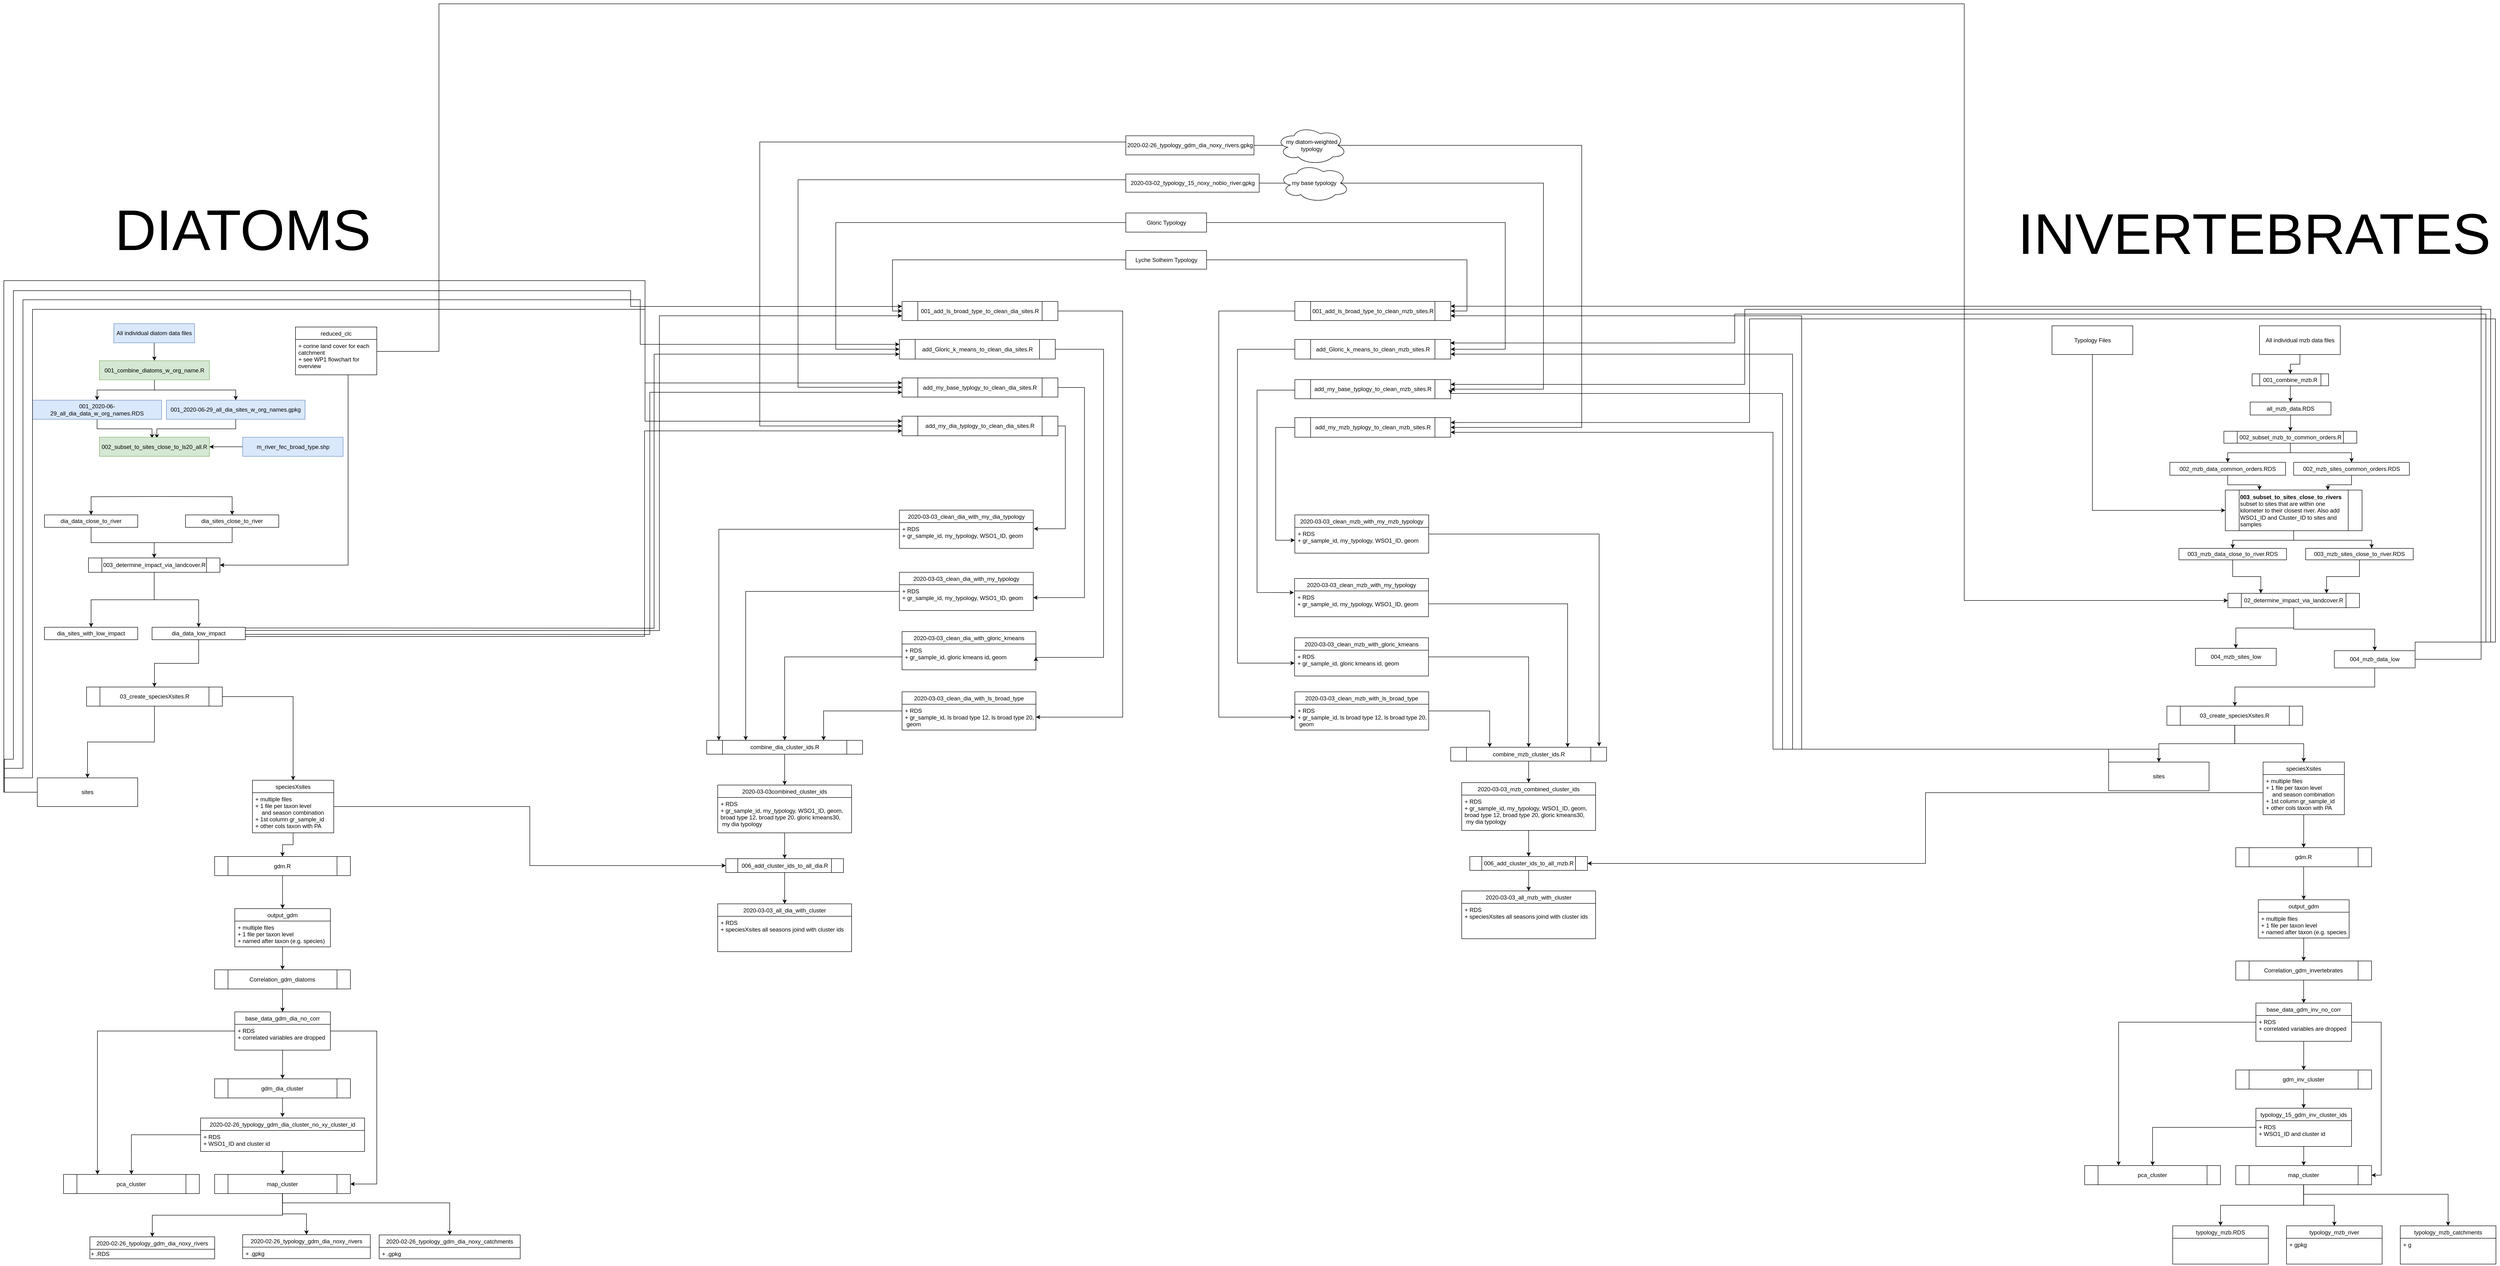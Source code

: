 <mxfile version="11.1.4" type="device"><diagram id="c0DyR3tP7_UIkJhDD_Mc" name="Page-1"><mxGraphModel dx="1913" dy="1987" grid="1" gridSize="10" guides="1" tooltips="1" connect="1" arrows="1" fold="1" page="1" pageScale="1" pageWidth="827" pageHeight="1169" math="0" shadow="0"><root><mxCell id="0"/><mxCell id="1" parent="0"/><mxCell id="KG7qIEieEoT_gEC0vQfx-30" style="edgeStyle=orthogonalEdgeStyle;rounded=0;orthogonalLoop=1;jettySize=auto;html=1;entryX=0.5;entryY=0;entryDx=0;entryDy=0;" parent="1" source="KG7qIEieEoT_gEC0vQfx-22" target="KG7qIEieEoT_gEC0vQfx-23" edge="1"><mxGeometry relative="1" as="geometry"/></mxCell><mxCell id="KG7qIEieEoT_gEC0vQfx-22" value="All individual mzb data files" style="rounded=0;whiteSpace=wrap;html=1;" parent="1" vertex="1"><mxGeometry x="4497.5" y="-35.5" width="169" height="60" as="geometry"/></mxCell><mxCell id="TDhSlsfk_6Vnb-AfGJvr-1" style="edgeStyle=orthogonalEdgeStyle;rounded=0;orthogonalLoop=1;jettySize=auto;html=1;" parent="1" source="KG7qIEieEoT_gEC0vQfx-23" target="KG7qIEieEoT_gEC0vQfx-25" edge="1"><mxGeometry relative="1" as="geometry"/></mxCell><mxCell id="KG7qIEieEoT_gEC0vQfx-23" value="001_combine_mzb.R" style="shape=process;whiteSpace=wrap;html=1;backgroundOutline=1;" parent="1" vertex="1"><mxGeometry x="4482" y="65" width="160" height="25" as="geometry"/></mxCell><mxCell id="TDhSlsfk_6Vnb-AfGJvr-4" style="edgeStyle=orthogonalEdgeStyle;rounded=0;orthogonalLoop=1;jettySize=auto;html=1;entryX=0.5;entryY=0;entryDx=0;entryDy=0;" parent="1" source="KG7qIEieEoT_gEC0vQfx-25" target="TDhSlsfk_6Vnb-AfGJvr-3" edge="1"><mxGeometry relative="1" as="geometry"/></mxCell><mxCell id="KG7qIEieEoT_gEC0vQfx-25" value="all_mzb_data.RDS" style="rounded=0;whiteSpace=wrap;html=1;" parent="1" vertex="1"><mxGeometry x="4478" y="124" width="169" height="27" as="geometry"/></mxCell><mxCell id="IX2fc_4Kpac0OL3jey9q-4" style="edgeStyle=orthogonalEdgeStyle;rounded=0;orthogonalLoop=1;jettySize=auto;html=1;entryX=0;entryY=0.5;entryDx=0;entryDy=0;" parent="1" source="KG7qIEieEoT_gEC0vQfx-34" target="IX2fc_4Kpac0OL3jey9q-1" edge="1"><mxGeometry relative="1" as="geometry"><Array as="points"><mxPoint x="4148" y="351"/></Array></mxGeometry></mxCell><mxCell id="KG7qIEieEoT_gEC0vQfx-34" value="Typology Files" style="rounded=0;whiteSpace=wrap;html=1;" parent="1" vertex="1"><mxGeometry x="4063.5" y="-35.5" width="169" height="60" as="geometry"/></mxCell><mxCell id="GChWDCy5TyK1tTHnJcAz-2" style="edgeStyle=orthogonalEdgeStyle;rounded=0;orthogonalLoop=1;jettySize=auto;html=1;entryX=0.5;entryY=0;entryDx=0;entryDy=0;" edge="1" parent="1" source="Y4C0LTM1GEXdnND-D1_T-8" target="GChWDCy5TyK1tTHnJcAz-1"><mxGeometry relative="1" as="geometry"/></mxCell><mxCell id="Y4C0LTM1GEXdnND-D1_T-8" value="All individual diatom data files" style="rounded=0;whiteSpace=wrap;html=1;fillColor=#dae8fc;strokeColor=#6c8ebf;" parent="1" vertex="1"><mxGeometry x="10" y="-40" width="169" height="40" as="geometry"/></mxCell><mxCell id="GChWDCy5TyK1tTHnJcAz-8" style="edgeStyle=orthogonalEdgeStyle;rounded=0;orthogonalLoop=1;jettySize=auto;html=1;entryX=0.478;entryY=0.063;entryDx=0;entryDy=0;entryPerimeter=0;" edge="1" parent="1" source="Y4C0LTM1GEXdnND-D1_T-13" target="GChWDCy5TyK1tTHnJcAz-5"><mxGeometry relative="1" as="geometry"/></mxCell><mxCell id="Y4C0LTM1GEXdnND-D1_T-13" value="001_2020-06-29_all_dia_data_w_org_names.RDS" style="rounded=0;whiteSpace=wrap;html=1;fillColor=#dae8fc;strokeColor=#6c8ebf;" parent="1" vertex="1"><mxGeometry x="-160" y="120" width="270" height="40" as="geometry"/></mxCell><mxCell id="GChWDCy5TyK1tTHnJcAz-9" style="edgeStyle=orthogonalEdgeStyle;rounded=0;orthogonalLoop=1;jettySize=auto;html=1;entryX=0.522;entryY=0.063;entryDx=0;entryDy=0;entryPerimeter=0;" edge="1" parent="1" source="Y4C0LTM1GEXdnND-D1_T-15" target="GChWDCy5TyK1tTHnJcAz-5"><mxGeometry relative="1" as="geometry"/></mxCell><mxCell id="Y4C0LTM1GEXdnND-D1_T-15" value="001_2020-06-29_all_dia_sites_w_org_names.gpkg" style="rounded=0;whiteSpace=wrap;html=1;fillColor=#dae8fc;strokeColor=#6c8ebf;" parent="1" vertex="1"><mxGeometry x="120" y="120" width="290" height="40" as="geometry"/></mxCell><mxCell id="6DL82EYxuplE2OcSl_-o-7" style="edgeStyle=orthogonalEdgeStyle;rounded=0;orthogonalLoop=1;jettySize=auto;html=1;entryX=0.5;entryY=0;entryDx=0;entryDy=0;" parent="1" target="906V2btqk9ENA01lLU0F-8" edge="1"><mxGeometry relative="1" as="geometry"><mxPoint x="94.667" y="321.5" as="sourcePoint"/></mxGeometry></mxCell><mxCell id="6DL82EYxuplE2OcSl_-o-10" style="edgeStyle=orthogonalEdgeStyle;rounded=0;orthogonalLoop=1;jettySize=auto;html=1;" parent="1" target="6DL82EYxuplE2OcSl_-o-9" edge="1"><mxGeometry relative="1" as="geometry"><mxPoint x="94.667" y="321.5" as="sourcePoint"/></mxGeometry></mxCell><mxCell id="6DL82EYxuplE2OcSl_-o-4" style="edgeStyle=orthogonalEdgeStyle;rounded=0;orthogonalLoop=1;jettySize=auto;html=1;" parent="1" source="906V2btqk9ENA01lLU0F-8" target="Kz6fCwdUpcBFTFXujSGn-4" edge="1"><mxGeometry relative="1" as="geometry"/></mxCell><mxCell id="906V2btqk9ENA01lLU0F-8" value="dia_sites_close_to_river" style="rounded=0;whiteSpace=wrap;html=1;" parent="1" vertex="1"><mxGeometry x="160" y="360" width="195" height="26" as="geometry"/></mxCell><mxCell id="906V2btqk9ENA01lLU0F-19" style="edgeStyle=orthogonalEdgeStyle;rounded=0;orthogonalLoop=1;jettySize=auto;html=1;" parent="1" source="906V2btqk9ENA01lLU0F-12" target="906V2btqk9ENA01lLU0F-17" edge="1"><mxGeometry relative="1" as="geometry"/></mxCell><mxCell id="zR43bA5rpmfCLirutA8q-6" style="edgeStyle=orthogonalEdgeStyle;rounded=0;orthogonalLoop=1;jettySize=auto;html=1;" parent="1" source="906V2btqk9ENA01lLU0F-12" target="zR43bA5rpmfCLirutA8q-2" edge="1"><mxGeometry relative="1" as="geometry"/></mxCell><mxCell id="tgBX174URBlbyod86L9a-12" style="edgeStyle=orthogonalEdgeStyle;rounded=0;orthogonalLoop=1;jettySize=auto;html=1;exitX=0;exitY=0.5;exitDx=0;exitDy=0;entryX=0;entryY=0.25;entryDx=0;entryDy=0;" parent="1" source="906V2btqk9ENA01lLU0F-17" target="tgBX174URBlbyod86L9a-88" edge="1"><mxGeometry relative="1" as="geometry"><mxPoint x="1980" y="-70" as="targetPoint"/><Array as="points"><mxPoint x="-219" y="940"/><mxPoint x="-219" y="871"/><mxPoint x="-200" y="871"/><mxPoint x="-200" y="-109"/><mxPoint x="1091" y="-109"/><mxPoint x="1091" y="-76"/><mxPoint x="1650" y="-76"/></Array></mxGeometry></mxCell><mxCell id="tgBX174URBlbyod86L9a-96" style="edgeStyle=orthogonalEdgeStyle;rounded=0;orthogonalLoop=1;jettySize=auto;html=1;entryX=0;entryY=0.75;entryDx=0;entryDy=0;exitX=1;exitY=0.75;exitDx=0;exitDy=0;" parent="1" source="6DL82EYxuplE2OcSl_-o-12" target="tgBX174URBlbyod86L9a-47" edge="1"><mxGeometry relative="1" as="geometry"><Array as="points"><mxPoint x="360" y="614"/><mxPoint x="1120" y="614"/><mxPoint x="1120" y="184"/></Array><mxPoint x="469.931" y="627.724" as="sourcePoint"/></mxGeometry></mxCell><mxCell id="906V2btqk9ENA01lLU0F-17" value="sites" style="rounded=0;whiteSpace=wrap;html=1;" parent="1" vertex="1"><mxGeometry x="-150" y="910" width="210" height="60" as="geometry"/></mxCell><mxCell id="WF1lFAv_DQepR2SvTqEz-61" style="edgeStyle=orthogonalEdgeStyle;rounded=0;orthogonalLoop=1;jettySize=auto;html=1;entryX=0.5;entryY=0;entryDx=0;entryDy=0;" parent="1" source="zR43bA5rpmfCLirutA8q-2" target="WF1lFAv_DQepR2SvTqEz-34" edge="1"><mxGeometry relative="1" as="geometry"/></mxCell><mxCell id="tgBX174URBlbyod86L9a-155" style="edgeStyle=orthogonalEdgeStyle;rounded=0;orthogonalLoop=1;jettySize=auto;html=1;entryX=0;entryY=0.5;entryDx=0;entryDy=0;" parent="1" source="zR43bA5rpmfCLirutA8q-2" target="tgBX174URBlbyod86L9a-73" edge="1"><mxGeometry relative="1" as="geometry"/></mxCell><mxCell id="zR43bA5rpmfCLirutA8q-2" value="speciesXsites" style="swimlane;fontStyle=0;childLayout=stackLayout;horizontal=1;startSize=26;fillColor=none;horizontalStack=0;resizeParent=1;resizeParentMax=0;resizeLast=0;collapsible=1;marginBottom=0;" parent="1" vertex="1"><mxGeometry x="300" y="915" width="170" height="110" as="geometry"/></mxCell><mxCell id="zR43bA5rpmfCLirutA8q-4" value="+ multiple files &#10;+ 1 file per taxon level &#10;    and season combination&#10;+ 1st column gr_sample_id&#10;+ other cols taxon with PA " style="text;strokeColor=none;fillColor=none;align=left;verticalAlign=top;spacingLeft=4;spacingRight=4;overflow=hidden;rotatable=0;points=[[0,0.5],[1,0.5]];portConstraint=eastwest;" parent="zR43bA5rpmfCLirutA8q-2" vertex="1"><mxGeometry y="26" width="170" height="84" as="geometry"/></mxCell><mxCell id="Kz6fCwdUpcBFTFXujSGn-6" style="edgeStyle=orthogonalEdgeStyle;rounded=0;orthogonalLoop=1;jettySize=auto;html=1;entryX=1;entryY=0.5;entryDx=0;entryDy=0;" parent="1" source="Kz6fCwdUpcBFTFXujSGn-2" target="Kz6fCwdUpcBFTFXujSGn-4" edge="1"><mxGeometry relative="1" as="geometry"><Array as="points"><mxPoint x="500" y="465"/></Array></mxGeometry></mxCell><mxCell id="IX2fc_4Kpac0OL3jey9q-13" style="edgeStyle=orthogonalEdgeStyle;rounded=0;orthogonalLoop=1;jettySize=auto;html=1;entryX=0;entryY=0.5;entryDx=0;entryDy=0;" parent="1" source="Kz6fCwdUpcBFTFXujSGn-2" target="IX2fc_4Kpac0OL3jey9q-10" edge="1"><mxGeometry relative="1" as="geometry"><Array as="points"><mxPoint x="690" y="18"/><mxPoint x="690" y="-709"/><mxPoint x="3880" y="-709"/><mxPoint x="3880" y="539"/></Array></mxGeometry></mxCell><mxCell id="Kz6fCwdUpcBFTFXujSGn-2" value="reduced_clc" style="swimlane;fontStyle=0;childLayout=stackLayout;horizontal=1;startSize=26;fillColor=none;horizontalStack=0;resizeParent=1;resizeParentMax=0;resizeLast=0;collapsible=1;marginBottom=0;" parent="1" vertex="1"><mxGeometry x="390" y="-33" width="170" height="100" as="geometry"/></mxCell><mxCell id="Kz6fCwdUpcBFTFXujSGn-3" value="+ corine land cover for each &#10;catchment&#10;+ see WP1 flowchart for &#10;overview" style="text;strokeColor=none;fillColor=none;align=left;verticalAlign=top;spacingLeft=4;spacingRight=4;overflow=hidden;rotatable=0;points=[[0,0.5],[1,0.5]];portConstraint=eastwest;" parent="Kz6fCwdUpcBFTFXujSGn-2" vertex="1"><mxGeometry y="26" width="170" height="74" as="geometry"/></mxCell><mxCell id="6DL82EYxuplE2OcSl_-o-13" style="edgeStyle=orthogonalEdgeStyle;rounded=0;orthogonalLoop=1;jettySize=auto;html=1;" parent="1" source="Kz6fCwdUpcBFTFXujSGn-4" target="6DL82EYxuplE2OcSl_-o-12" edge="1"><mxGeometry relative="1" as="geometry"/></mxCell><mxCell id="6DL82EYxuplE2OcSl_-o-16" style="edgeStyle=orthogonalEdgeStyle;rounded=0;orthogonalLoop=1;jettySize=auto;html=1;" parent="1" source="Kz6fCwdUpcBFTFXujSGn-4" target="6DL82EYxuplE2OcSl_-o-15" edge="1"><mxGeometry relative="1" as="geometry"/></mxCell><mxCell id="Kz6fCwdUpcBFTFXujSGn-4" value="003_determine_impact_via_landcover.R" style="shape=process;whiteSpace=wrap;html=1;backgroundOutline=1;" parent="1" vertex="1"><mxGeometry x="-43" y="450" width="275" height="30" as="geometry"/></mxCell><mxCell id="906V2btqk9ENA01lLU0F-12" value="03_create_speciesXsites.R" style="shape=process;whiteSpace=wrap;html=1;backgroundOutline=1;" parent="1" vertex="1"><mxGeometry x="-47" y="720" width="284" height="40" as="geometry"/></mxCell><mxCell id="TDhSlsfk_6Vnb-AfGJvr-16" style="edgeStyle=orthogonalEdgeStyle;rounded=0;orthogonalLoop=1;jettySize=auto;html=1;" parent="1" source="IX2fc_4Kpac0OL3jey9q-1" target="IX2fc_4Kpac0OL3jey9q-6" edge="1"><mxGeometry relative="1" as="geometry"><Array as="points"><mxPoint x="4569" y="413"/><mxPoint x="4732" y="413"/></Array></mxGeometry></mxCell><mxCell id="TDhSlsfk_6Vnb-AfGJvr-17" style="edgeStyle=orthogonalEdgeStyle;rounded=0;orthogonalLoop=1;jettySize=auto;html=1;entryX=0.5;entryY=0;entryDx=0;entryDy=0;" parent="1" source="IX2fc_4Kpac0OL3jey9q-1" target="TDhSlsfk_6Vnb-AfGJvr-15" edge="1"><mxGeometry relative="1" as="geometry"/></mxCell><mxCell id="IX2fc_4Kpac0OL3jey9q-1" value="&lt;b&gt;003_subset_to_sites_close_to_rivers&lt;/b&gt;&lt;br&gt;subset to sites that are within one kilometer to their closest river. Also add WSO1_ID and Cluster_ID to sites and samples" style="shape=process;whiteSpace=wrap;html=1;backgroundOutline=1;align=left;" parent="1" vertex="1"><mxGeometry x="4426" y="308" width="286" height="85" as="geometry"/></mxCell><mxCell id="TDhSlsfk_6Vnb-AfGJvr-13" style="edgeStyle=orthogonalEdgeStyle;rounded=0;orthogonalLoop=1;jettySize=auto;html=1;entryX=0.75;entryY=0;entryDx=0;entryDy=0;" parent="1" source="IX2fc_4Kpac0OL3jey9q-6" target="IX2fc_4Kpac0OL3jey9q-10" edge="1"><mxGeometry relative="1" as="geometry"/></mxCell><mxCell id="IX2fc_4Kpac0OL3jey9q-6" value="003_mzb_sites_close_to_river.RDS" style="rounded=0;whiteSpace=wrap;html=1;" parent="1" vertex="1"><mxGeometry x="4594" y="430" width="225" height="24" as="geometry"/></mxCell><mxCell id="IX2fc_4Kpac0OL3jey9q-19" style="edgeStyle=orthogonalEdgeStyle;rounded=0;orthogonalLoop=1;jettySize=auto;html=1;" parent="1" source="IX2fc_4Kpac0OL3jey9q-10" target="IX2fc_4Kpac0OL3jey9q-18" edge="1"><mxGeometry relative="1" as="geometry"/></mxCell><mxCell id="TDhSlsfk_6Vnb-AfGJvr-20" style="edgeStyle=orthogonalEdgeStyle;rounded=0;orthogonalLoop=1;jettySize=auto;html=1;" parent="1" source="IX2fc_4Kpac0OL3jey9q-10" target="TDhSlsfk_6Vnb-AfGJvr-19" edge="1"><mxGeometry relative="1" as="geometry"/></mxCell><mxCell id="IX2fc_4Kpac0OL3jey9q-10" value="02_determine_impact_via_landcover.R" style="shape=process;whiteSpace=wrap;html=1;backgroundOutline=1;" parent="1" vertex="1"><mxGeometry x="4431.5" y="524" width="275" height="30" as="geometry"/></mxCell><mxCell id="tgBX174URBlbyod86L9a-127" style="edgeStyle=orthogonalEdgeStyle;rounded=0;orthogonalLoop=1;jettySize=auto;html=1;entryX=1;entryY=0.25;entryDx=0;entryDy=0;" parent="1" source="IX2fc_4Kpac0OL3jey9q-18" target="tgBX174URBlbyod86L9a-115" edge="1"><mxGeometry relative="1" as="geometry"><Array as="points"><mxPoint x="4961" y="626"/><mxPoint x="4961" y="-76"/><mxPoint x="2820" y="-76"/></Array></mxGeometry></mxCell><mxCell id="TDhSlsfk_6Vnb-AfGJvr-21" style="edgeStyle=orthogonalEdgeStyle;rounded=0;orthogonalLoop=1;jettySize=auto;html=1;" parent="1" source="IX2fc_4Kpac0OL3jey9q-18" target="IX2fc_4Kpac0OL3jey9q-21" edge="1"><mxGeometry relative="1" as="geometry"><Array as="points"><mxPoint x="4739" y="720"/><mxPoint x="4446" y="720"/></Array></mxGeometry></mxCell><mxCell id="IX2fc_4Kpac0OL3jey9q-18" value="004_mzb_data_low" style="rounded=0;whiteSpace=wrap;html=1;" parent="1" vertex="1"><mxGeometry x="4654" y="644" width="169" height="36" as="geometry"/></mxCell><mxCell id="IX2fc_4Kpac0OL3jey9q-26" style="edgeStyle=orthogonalEdgeStyle;rounded=0;orthogonalLoop=1;jettySize=auto;html=1;entryX=0.5;entryY=0;entryDx=0;entryDy=0;" parent="1" source="IX2fc_4Kpac0OL3jey9q-21" target="IX2fc_4Kpac0OL3jey9q-23" edge="1"><mxGeometry relative="1" as="geometry"/></mxCell><mxCell id="IX2fc_4Kpac0OL3jey9q-27" style="edgeStyle=orthogonalEdgeStyle;rounded=0;orthogonalLoop=1;jettySize=auto;html=1;entryX=0.5;entryY=0;entryDx=0;entryDy=0;" parent="1" source="IX2fc_4Kpac0OL3jey9q-21" target="IX2fc_4Kpac0OL3jey9q-25" edge="1"><mxGeometry relative="1" as="geometry"/></mxCell><mxCell id="IX2fc_4Kpac0OL3jey9q-21" value="03_create_speciesXsites.R" style="shape=process;whiteSpace=wrap;html=1;backgroundOutline=1;" parent="1" vertex="1"><mxGeometry x="4303.833" y="760" width="284" height="40" as="geometry"/></mxCell><mxCell id="IX2fc_4Kpac0OL3jey9q-30" style="edgeStyle=orthogonalEdgeStyle;rounded=0;orthogonalLoop=1;jettySize=auto;html=1;entryX=0.5;entryY=0;entryDx=0;entryDy=0;" parent="1" source="IX2fc_4Kpac0OL3jey9q-23" target="IX2fc_4Kpac0OL3jey9q-29" edge="1"><mxGeometry relative="1" as="geometry"/></mxCell><mxCell id="tgBX174URBlbyod86L9a-157" style="edgeStyle=orthogonalEdgeStyle;rounded=0;orthogonalLoop=1;jettySize=auto;html=1;entryX=1;entryY=0.5;entryDx=0;entryDy=0;" parent="1" source="IX2fc_4Kpac0OL3jey9q-23" target="tgBX174URBlbyod86L9a-154" edge="1"><mxGeometry relative="1" as="geometry"><Array as="points"><mxPoint x="4591" y="941"/><mxPoint x="3799" y="941"/><mxPoint x="3799" y="1089"/></Array></mxGeometry></mxCell><mxCell id="IX2fc_4Kpac0OL3jey9q-23" value="speciesXsites" style="swimlane;fontStyle=0;childLayout=stackLayout;horizontal=1;startSize=26;fillColor=none;horizontalStack=0;resizeParent=1;resizeParentMax=0;resizeLast=0;collapsible=1;marginBottom=0;" parent="1" vertex="1"><mxGeometry x="4505" y="877" width="170" height="110" as="geometry"/></mxCell><mxCell id="IX2fc_4Kpac0OL3jey9q-24" value="+ multiple files &#10;+ 1 file per taxon level &#10;    and season combination&#10;+ 1st column gr_sample_id&#10;+ other cols taxon with PA " style="text;strokeColor=none;fillColor=none;align=left;verticalAlign=top;spacingLeft=4;spacingRight=4;overflow=hidden;rotatable=0;points=[[0,0.5],[1,0.5]];portConstraint=eastwest;" parent="IX2fc_4Kpac0OL3jey9q-23" vertex="1"><mxGeometry y="26" width="170" height="84" as="geometry"/></mxCell><mxCell id="tgBX174URBlbyod86L9a-120" style="edgeStyle=orthogonalEdgeStyle;rounded=0;orthogonalLoop=1;jettySize=auto;html=1;entryX=1;entryY=0.75;entryDx=0;entryDy=0;" parent="1" source="IX2fc_4Kpac0OL3jey9q-25" target="tgBX174URBlbyod86L9a-114" edge="1"><mxGeometry relative="1" as="geometry"><Array as="points"><mxPoint x="3480" y="850"/><mxPoint x="3480" y="187"/></Array></mxGeometry></mxCell><mxCell id="IX2fc_4Kpac0OL3jey9q-25" value="sites" style="rounded=0;whiteSpace=wrap;html=1;" parent="1" vertex="1"><mxGeometry x="4182" y="877" width="210" height="60" as="geometry"/></mxCell><mxCell id="WF1lFAv_DQepR2SvTqEz-3" style="edgeStyle=orthogonalEdgeStyle;rounded=0;orthogonalLoop=1;jettySize=auto;html=1;entryX=0.5;entryY=0;entryDx=0;entryDy=0;" parent="1" source="IX2fc_4Kpac0OL3jey9q-29" target="WF1lFAv_DQepR2SvTqEz-1" edge="1"><mxGeometry relative="1" as="geometry"/></mxCell><mxCell id="IX2fc_4Kpac0OL3jey9q-29" value="gdm.R" style="shape=process;whiteSpace=wrap;html=1;backgroundOutline=1;" parent="1" vertex="1"><mxGeometry x="4447.833" y="1056" width="284" height="40" as="geometry"/></mxCell><mxCell id="WF1lFAv_DQepR2SvTqEz-11" style="edgeStyle=orthogonalEdgeStyle;rounded=0;orthogonalLoop=1;jettySize=auto;html=1;" parent="1" source="WF1lFAv_DQepR2SvTqEz-1" target="WF1lFAv_DQepR2SvTqEz-5" edge="1"><mxGeometry relative="1" as="geometry"/></mxCell><mxCell id="WF1lFAv_DQepR2SvTqEz-1" value="output_gdm" style="swimlane;fontStyle=0;childLayout=stackLayout;horizontal=1;startSize=26;fillColor=none;horizontalStack=0;resizeParent=1;resizeParentMax=0;resizeLast=0;collapsible=1;marginBottom=0;" parent="1" vertex="1"><mxGeometry x="4495" y="1165" width="190" height="80" as="geometry"/></mxCell><mxCell id="WF1lFAv_DQepR2SvTqEz-2" value="+ multiple files &#10;+ 1 file per taxon level &#10;+ named after taxon (e.g. species)&#10;" style="text;strokeColor=none;fillColor=none;align=left;verticalAlign=top;spacingLeft=4;spacingRight=4;overflow=hidden;rotatable=0;points=[[0,0.5],[1,0.5]];portConstraint=eastwest;" parent="WF1lFAv_DQepR2SvTqEz-1" vertex="1"><mxGeometry y="26" width="190" height="54" as="geometry"/></mxCell><mxCell id="WF1lFAv_DQepR2SvTqEz-9" style="edgeStyle=orthogonalEdgeStyle;rounded=0;orthogonalLoop=1;jettySize=auto;html=1;entryX=0.5;entryY=0;entryDx=0;entryDy=0;" parent="1" source="WF1lFAv_DQepR2SvTqEz-5" target="WF1lFAv_DQepR2SvTqEz-7" edge="1"><mxGeometry relative="1" as="geometry"/></mxCell><mxCell id="WF1lFAv_DQepR2SvTqEz-5" value="Correlation_gdm_invertebrates" style="shape=process;whiteSpace=wrap;html=1;backgroundOutline=1;" parent="1" vertex="1"><mxGeometry x="4447.833" y="1293" width="284" height="40" as="geometry"/></mxCell><mxCell id="WF1lFAv_DQepR2SvTqEz-12" style="edgeStyle=orthogonalEdgeStyle;rounded=0;orthogonalLoop=1;jettySize=auto;html=1;entryX=0.5;entryY=0;entryDx=0;entryDy=0;" parent="1" source="WF1lFAv_DQepR2SvTqEz-7" target="WF1lFAv_DQepR2SvTqEz-10" edge="1"><mxGeometry relative="1" as="geometry"/></mxCell><mxCell id="WF1lFAv_DQepR2SvTqEz-22" style="edgeStyle=orthogonalEdgeStyle;rounded=0;orthogonalLoop=1;jettySize=auto;html=1;entryX=0.25;entryY=0;entryDx=0;entryDy=0;" parent="1" source="WF1lFAv_DQepR2SvTqEz-7" target="WF1lFAv_DQepR2SvTqEz-15" edge="1"><mxGeometry relative="1" as="geometry"/></mxCell><mxCell id="WF1lFAv_DQepR2SvTqEz-23" style="edgeStyle=orthogonalEdgeStyle;rounded=0;orthogonalLoop=1;jettySize=auto;html=1;entryX=1;entryY=0.5;entryDx=0;entryDy=0;" parent="1" source="WF1lFAv_DQepR2SvTqEz-7" target="WF1lFAv_DQepR2SvTqEz-13" edge="1"><mxGeometry relative="1" as="geometry"><Array as="points"><mxPoint x="4752" y="1421"/><mxPoint x="4752" y="1741"/></Array></mxGeometry></mxCell><mxCell id="WF1lFAv_DQepR2SvTqEz-7" value="base_data_gdm_inv_no_corr" style="swimlane;fontStyle=0;childLayout=stackLayout;horizontal=1;startSize=26;fillColor=none;horizontalStack=0;resizeParent=1;resizeParentMax=0;resizeLast=0;collapsible=1;marginBottom=0;" parent="1" vertex="1"><mxGeometry x="4490" y="1381" width="200" height="80" as="geometry"/></mxCell><mxCell id="WF1lFAv_DQepR2SvTqEz-8" value="+ RDS &#10;+ correlated variables are dropped" style="text;strokeColor=none;fillColor=none;align=left;verticalAlign=top;spacingLeft=4;spacingRight=4;overflow=hidden;rotatable=0;points=[[0,0.5],[1,0.5]];portConstraint=eastwest;" parent="WF1lFAv_DQepR2SvTqEz-7" vertex="1"><mxGeometry y="26" width="200" height="54" as="geometry"/></mxCell><mxCell id="WF1lFAv_DQepR2SvTqEz-17" style="edgeStyle=orthogonalEdgeStyle;rounded=0;orthogonalLoop=1;jettySize=auto;html=1;" parent="1" source="WF1lFAv_DQepR2SvTqEz-10" edge="1"><mxGeometry relative="1" as="geometry"><mxPoint x="4589.833" y="1601.0" as="targetPoint"/></mxGeometry></mxCell><mxCell id="WF1lFAv_DQepR2SvTqEz-10" value="gdm_inv_cluster" style="shape=process;whiteSpace=wrap;html=1;backgroundOutline=1;" parent="1" vertex="1"><mxGeometry x="4447.833" y="1521" width="284" height="40" as="geometry"/></mxCell><mxCell id="WF1lFAv_DQepR2SvTqEz-30" style="edgeStyle=orthogonalEdgeStyle;rounded=0;orthogonalLoop=1;jettySize=auto;html=1;entryX=0.5;entryY=0;entryDx=0;entryDy=0;" parent="1" source="WF1lFAv_DQepR2SvTqEz-13" target="WF1lFAv_DQepR2SvTqEz-24" edge="1"><mxGeometry relative="1" as="geometry"/></mxCell><mxCell id="WF1lFAv_DQepR2SvTqEz-31" style="edgeStyle=orthogonalEdgeStyle;rounded=0;orthogonalLoop=1;jettySize=auto;html=1;entryX=0.5;entryY=0;entryDx=0;entryDy=0;" parent="1" source="WF1lFAv_DQepR2SvTqEz-13" target="WF1lFAv_DQepR2SvTqEz-26" edge="1"><mxGeometry relative="1" as="geometry"/></mxCell><mxCell id="WF1lFAv_DQepR2SvTqEz-32" style="edgeStyle=orthogonalEdgeStyle;rounded=0;orthogonalLoop=1;jettySize=auto;html=1;entryX=0.5;entryY=0;entryDx=0;entryDy=0;" parent="1" source="WF1lFAv_DQepR2SvTqEz-13" target="WF1lFAv_DQepR2SvTqEz-28" edge="1"><mxGeometry relative="1" as="geometry"><Array as="points"><mxPoint x="4590" y="1781"/><mxPoint x="4892" y="1781"/></Array></mxGeometry></mxCell><mxCell id="WF1lFAv_DQepR2SvTqEz-13" value="map_cluster" style="shape=process;whiteSpace=wrap;html=1;backgroundOutline=1;" parent="1" vertex="1"><mxGeometry x="4447.833" y="1721" width="284" height="40" as="geometry"/></mxCell><mxCell id="WF1lFAv_DQepR2SvTqEz-15" value="pca_cluster" style="shape=process;whiteSpace=wrap;html=1;backgroundOutline=1;" parent="1" vertex="1"><mxGeometry x="4131.833" y="1721" width="284" height="40" as="geometry"/></mxCell><mxCell id="WF1lFAv_DQepR2SvTqEz-20" style="edgeStyle=orthogonalEdgeStyle;rounded=0;orthogonalLoop=1;jettySize=auto;html=1;entryX=0.5;entryY=0;entryDx=0;entryDy=0;" parent="1" source="WF1lFAv_DQepR2SvTqEz-18" target="WF1lFAv_DQepR2SvTqEz-13" edge="1"><mxGeometry relative="1" as="geometry"/></mxCell><mxCell id="WF1lFAv_DQepR2SvTqEz-21" style="edgeStyle=orthogonalEdgeStyle;rounded=0;orthogonalLoop=1;jettySize=auto;html=1;entryX=0.5;entryY=0;entryDx=0;entryDy=0;" parent="1" source="WF1lFAv_DQepR2SvTqEz-18" target="WF1lFAv_DQepR2SvTqEz-15" edge="1"><mxGeometry relative="1" as="geometry"/></mxCell><mxCell id="WF1lFAv_DQepR2SvTqEz-18" value="typology_15_gdm_inv_cluster_ids" style="swimlane;fontStyle=0;childLayout=stackLayout;horizontal=1;startSize=26;fillColor=none;horizontalStack=0;resizeParent=1;resizeParentMax=0;resizeLast=0;collapsible=1;marginBottom=0;" parent="1" vertex="1"><mxGeometry x="4490" y="1601" width="200" height="80" as="geometry"/></mxCell><mxCell id="WF1lFAv_DQepR2SvTqEz-19" value="+ RDS &#10;+ WSO1_ID and cluster id" style="text;strokeColor=none;fillColor=none;align=left;verticalAlign=top;spacingLeft=4;spacingRight=4;overflow=hidden;rotatable=0;points=[[0,0.5],[1,0.5]];portConstraint=eastwest;" parent="WF1lFAv_DQepR2SvTqEz-18" vertex="1"><mxGeometry y="26" width="200" height="54" as="geometry"/></mxCell><mxCell id="WF1lFAv_DQepR2SvTqEz-24" value="typology_mzb.RDS" style="swimlane;fontStyle=0;childLayout=stackLayout;horizontal=1;startSize=26;fillColor=none;horizontalStack=0;resizeParent=1;resizeParentMax=0;resizeLast=0;collapsible=1;marginBottom=0;" parent="1" vertex="1"><mxGeometry x="4316" y="1847" width="200" height="80" as="geometry"/></mxCell><mxCell id="WF1lFAv_DQepR2SvTqEz-26" value="typology_mzb_river" style="swimlane;fontStyle=0;childLayout=stackLayout;horizontal=1;startSize=26;fillColor=none;horizontalStack=0;resizeParent=1;resizeParentMax=0;resizeLast=0;collapsible=1;marginBottom=0;" parent="1" vertex="1"><mxGeometry x="4554" y="1847" width="200" height="80" as="geometry"/></mxCell><mxCell id="WF1lFAv_DQepR2SvTqEz-27" value="+ gpkg" style="text;strokeColor=none;fillColor=none;align=left;verticalAlign=top;spacingLeft=4;spacingRight=4;overflow=hidden;rotatable=0;points=[[0,0.5],[1,0.5]];portConstraint=eastwest;" parent="WF1lFAv_DQepR2SvTqEz-26" vertex="1"><mxGeometry y="26" width="200" height="54" as="geometry"/></mxCell><mxCell id="WF1lFAv_DQepR2SvTqEz-28" value="typology_mzb_catchments" style="swimlane;fontStyle=0;childLayout=stackLayout;horizontal=1;startSize=26;fillColor=none;horizontalStack=0;resizeParent=1;resizeParentMax=0;resizeLast=0;collapsible=1;marginBottom=0;" parent="1" vertex="1"><mxGeometry x="4792" y="1847" width="200" height="80" as="geometry"/></mxCell><mxCell id="WF1lFAv_DQepR2SvTqEz-29" value="+ g" style="text;strokeColor=none;fillColor=none;align=left;verticalAlign=top;spacingLeft=4;spacingRight=4;overflow=hidden;rotatable=0;points=[[0,0.5],[1,0.5]];portConstraint=eastwest;" parent="WF1lFAv_DQepR2SvTqEz-28" vertex="1"><mxGeometry y="26" width="200" height="54" as="geometry"/></mxCell><mxCell id="WF1lFAv_DQepR2SvTqEz-33" style="edgeStyle=orthogonalEdgeStyle;rounded=0;orthogonalLoop=1;jettySize=auto;html=1;entryX=0.5;entryY=0;entryDx=0;entryDy=0;" parent="1" source="WF1lFAv_DQepR2SvTqEz-34" target="WF1lFAv_DQepR2SvTqEz-36" edge="1"><mxGeometry relative="1" as="geometry"/></mxCell><mxCell id="WF1lFAv_DQepR2SvTqEz-34" value="gdm.R" style="shape=process;whiteSpace=wrap;html=1;backgroundOutline=1;" parent="1" vertex="1"><mxGeometry x="220.833" y="1074.5" width="284" height="40" as="geometry"/></mxCell><mxCell id="WF1lFAv_DQepR2SvTqEz-35" style="edgeStyle=orthogonalEdgeStyle;rounded=0;orthogonalLoop=1;jettySize=auto;html=1;" parent="1" source="WF1lFAv_DQepR2SvTqEz-36" target="WF1lFAv_DQepR2SvTqEz-39" edge="1"><mxGeometry relative="1" as="geometry"/></mxCell><mxCell id="WF1lFAv_DQepR2SvTqEz-36" value="output_gdm" style="swimlane;fontStyle=0;childLayout=stackLayout;horizontal=1;startSize=26;fillColor=none;horizontalStack=0;resizeParent=1;resizeParentMax=0;resizeLast=0;collapsible=1;marginBottom=0;" parent="1" vertex="1"><mxGeometry x="263" y="1183.5" width="200" height="80" as="geometry"/></mxCell><mxCell id="WF1lFAv_DQepR2SvTqEz-37" value="+ multiple files &#10;+ 1 file per taxon level &#10;+ named after taxon (e.g. species)&#10;" style="text;strokeColor=none;fillColor=none;align=left;verticalAlign=top;spacingLeft=4;spacingRight=4;overflow=hidden;rotatable=0;points=[[0,0.5],[1,0.5]];portConstraint=eastwest;" parent="WF1lFAv_DQepR2SvTqEz-36" vertex="1"><mxGeometry y="26" width="200" height="54" as="geometry"/></mxCell><mxCell id="WF1lFAv_DQepR2SvTqEz-38" style="edgeStyle=orthogonalEdgeStyle;rounded=0;orthogonalLoop=1;jettySize=auto;html=1;entryX=0.5;entryY=0;entryDx=0;entryDy=0;" parent="1" source="WF1lFAv_DQepR2SvTqEz-39" target="WF1lFAv_DQepR2SvTqEz-43" edge="1"><mxGeometry relative="1" as="geometry"/></mxCell><mxCell id="WF1lFAv_DQepR2SvTqEz-39" value="Correlation_gdm_diatoms" style="shape=process;whiteSpace=wrap;html=1;backgroundOutline=1;" parent="1" vertex="1"><mxGeometry x="220.833" y="1311.5" width="284" height="40" as="geometry"/></mxCell><mxCell id="WF1lFAv_DQepR2SvTqEz-40" style="edgeStyle=orthogonalEdgeStyle;rounded=0;orthogonalLoop=1;jettySize=auto;html=1;entryX=0.5;entryY=0;entryDx=0;entryDy=0;" parent="1" source="WF1lFAv_DQepR2SvTqEz-43" target="WF1lFAv_DQepR2SvTqEz-46" edge="1"><mxGeometry relative="1" as="geometry"/></mxCell><mxCell id="WF1lFAv_DQepR2SvTqEz-41" style="edgeStyle=orthogonalEdgeStyle;rounded=0;orthogonalLoop=1;jettySize=auto;html=1;entryX=0.25;entryY=0;entryDx=0;entryDy=0;" parent="1" source="WF1lFAv_DQepR2SvTqEz-43" target="WF1lFAv_DQepR2SvTqEz-51" edge="1"><mxGeometry relative="1" as="geometry"/></mxCell><mxCell id="WF1lFAv_DQepR2SvTqEz-42" style="edgeStyle=orthogonalEdgeStyle;rounded=0;orthogonalLoop=1;jettySize=auto;html=1;entryX=1;entryY=0.5;entryDx=0;entryDy=0;" parent="1" source="WF1lFAv_DQepR2SvTqEz-43" target="WF1lFAv_DQepR2SvTqEz-50" edge="1"><mxGeometry relative="1" as="geometry"><Array as="points"><mxPoint x="560" y="1440"/><mxPoint x="560" y="1760"/></Array></mxGeometry></mxCell><mxCell id="WF1lFAv_DQepR2SvTqEz-43" value="base_data_gdm_dia_no_corr" style="swimlane;fontStyle=0;childLayout=stackLayout;horizontal=1;startSize=26;fillColor=none;horizontalStack=0;resizeParent=1;resizeParentMax=0;resizeLast=0;collapsible=1;marginBottom=0;" parent="1" vertex="1"><mxGeometry x="263" y="1399.5" width="200" height="80" as="geometry"/></mxCell><mxCell id="WF1lFAv_DQepR2SvTqEz-44" value="+ RDS &#10;+ correlated variables are dropped" style="text;strokeColor=none;fillColor=none;align=left;verticalAlign=top;spacingLeft=4;spacingRight=4;overflow=hidden;rotatable=0;points=[[0,0.5],[1,0.5]];portConstraint=eastwest;" parent="WF1lFAv_DQepR2SvTqEz-43" vertex="1"><mxGeometry y="26" width="200" height="54" as="geometry"/></mxCell><mxCell id="WF1lFAv_DQepR2SvTqEz-45" style="edgeStyle=orthogonalEdgeStyle;rounded=0;orthogonalLoop=1;jettySize=auto;html=1;" parent="1" source="WF1lFAv_DQepR2SvTqEz-46" edge="1"><mxGeometry relative="1" as="geometry"><mxPoint x="362.833" y="1619.5" as="targetPoint"/></mxGeometry></mxCell><mxCell id="WF1lFAv_DQepR2SvTqEz-46" value="gdm_dia_cluster" style="shape=process;whiteSpace=wrap;html=1;backgroundOutline=1;" parent="1" vertex="1"><mxGeometry x="220.833" y="1539.5" width="284" height="40" as="geometry"/></mxCell><mxCell id="WF1lFAv_DQepR2SvTqEz-47" style="edgeStyle=orthogonalEdgeStyle;rounded=0;orthogonalLoop=1;jettySize=auto;html=1;entryX=0.5;entryY=0;entryDx=0;entryDy=0;" parent="1" source="WF1lFAv_DQepR2SvTqEz-50" target="WF1lFAv_DQepR2SvTqEz-56" edge="1"><mxGeometry relative="1" as="geometry"/></mxCell><mxCell id="WF1lFAv_DQepR2SvTqEz-48" style="edgeStyle=orthogonalEdgeStyle;rounded=0;orthogonalLoop=1;jettySize=auto;html=1;entryX=0.5;entryY=0;entryDx=0;entryDy=0;" parent="1" source="WF1lFAv_DQepR2SvTqEz-50" target="WF1lFAv_DQepR2SvTqEz-57" edge="1"><mxGeometry relative="1" as="geometry"><Array as="points"><mxPoint x="363" y="1822"/><mxPoint x="413" y="1822"/></Array></mxGeometry></mxCell><mxCell id="WF1lFAv_DQepR2SvTqEz-49" style="edgeStyle=orthogonalEdgeStyle;rounded=0;orthogonalLoop=1;jettySize=auto;html=1;entryX=0.5;entryY=0;entryDx=0;entryDy=0;" parent="1" source="WF1lFAv_DQepR2SvTqEz-50" target="WF1lFAv_DQepR2SvTqEz-59" edge="1"><mxGeometry relative="1" as="geometry"><Array as="points"><mxPoint x="363" y="1799"/><mxPoint x="713" y="1799"/></Array></mxGeometry></mxCell><mxCell id="WF1lFAv_DQepR2SvTqEz-50" value="map_cluster" style="shape=process;whiteSpace=wrap;html=1;backgroundOutline=1;" parent="1" vertex="1"><mxGeometry x="220.833" y="1739.5" width="284" height="40" as="geometry"/></mxCell><mxCell id="WF1lFAv_DQepR2SvTqEz-51" value="pca_cluster" style="shape=process;whiteSpace=wrap;html=1;backgroundOutline=1;" parent="1" vertex="1"><mxGeometry x="-95.167" y="1739.5" width="284" height="40" as="geometry"/></mxCell><mxCell id="WF1lFAv_DQepR2SvTqEz-52" style="edgeStyle=orthogonalEdgeStyle;rounded=0;orthogonalLoop=1;jettySize=auto;html=1;entryX=0.5;entryY=0;entryDx=0;entryDy=0;" parent="1" source="WF1lFAv_DQepR2SvTqEz-54" target="WF1lFAv_DQepR2SvTqEz-50" edge="1"><mxGeometry relative="1" as="geometry"/></mxCell><mxCell id="WF1lFAv_DQepR2SvTqEz-53" style="edgeStyle=orthogonalEdgeStyle;rounded=0;orthogonalLoop=1;jettySize=auto;html=1;entryX=0.5;entryY=0;entryDx=0;entryDy=0;" parent="1" source="WF1lFAv_DQepR2SvTqEz-54" target="WF1lFAv_DQepR2SvTqEz-51" edge="1"><mxGeometry relative="1" as="geometry"/></mxCell><mxCell id="WF1lFAv_DQepR2SvTqEz-54" value="2020-02-26_typology_gdm_dia_cluster_no_xy_cluster_id" style="swimlane;fontStyle=0;childLayout=stackLayout;horizontal=1;startSize=26;fillColor=none;horizontalStack=0;resizeParent=1;resizeParentMax=0;resizeLast=0;collapsible=1;marginBottom=0;" parent="1" vertex="1"><mxGeometry x="191.5" y="1621.5" width="343" height="70" as="geometry"/></mxCell><mxCell id="WF1lFAv_DQepR2SvTqEz-55" value="+ RDS &#10;+ WSO1_ID and cluster id" style="text;strokeColor=none;fillColor=none;align=left;verticalAlign=top;spacingLeft=4;spacingRight=4;overflow=hidden;rotatable=0;points=[[0,0.5],[1,0.5]];portConstraint=eastwest;" parent="WF1lFAv_DQepR2SvTqEz-54" vertex="1"><mxGeometry y="26" width="343" height="44" as="geometry"/></mxCell><mxCell id="WF1lFAv_DQepR2SvTqEz-56" value="2020-02-26_typology_gdm_dia_noxy_rivers" style="swimlane;fontStyle=0;childLayout=stackLayout;horizontal=1;startSize=26;fillColor=none;horizontalStack=0;resizeParent=1;resizeParentMax=0;resizeLast=0;collapsible=1;marginBottom=0;" parent="1" vertex="1"><mxGeometry x="-40" y="1870" width="261" height="46" as="geometry"/></mxCell><mxCell id="tgBX174URBlbyod86L9a-30" value="+ .RDS" style="text;html=1;resizable=0;points=[];autosize=1;align=left;verticalAlign=top;spacingTop=-4;" parent="WF1lFAv_DQepR2SvTqEz-56" vertex="1"><mxGeometry y="26" width="261" height="20" as="geometry"/></mxCell><mxCell id="WF1lFAv_DQepR2SvTqEz-57" value="2020-02-26_typology_gdm_dia_noxy_rivers" style="swimlane;fontStyle=0;childLayout=stackLayout;horizontal=1;startSize=26;fillColor=none;horizontalStack=0;resizeParent=1;resizeParentMax=0;resizeLast=0;collapsible=1;marginBottom=0;" parent="1" vertex="1"><mxGeometry x="279.5" y="1865.5" width="267" height="50" as="geometry"/></mxCell><mxCell id="WF1lFAv_DQepR2SvTqEz-58" value="+ .gpkg" style="text;strokeColor=none;fillColor=none;align=left;verticalAlign=top;spacingLeft=4;spacingRight=4;overflow=hidden;rotatable=0;points=[[0,0.5],[1,0.5]];portConstraint=eastwest;" parent="WF1lFAv_DQepR2SvTqEz-57" vertex="1"><mxGeometry y="26" width="267" height="24" as="geometry"/></mxCell><mxCell id="WF1lFAv_DQepR2SvTqEz-59" value="2020-02-26_typology_gdm_dia_noxy_catchments" style="swimlane;fontStyle=0;childLayout=stackLayout;horizontal=1;startSize=26;fillColor=none;horizontalStack=0;resizeParent=1;resizeParentMax=0;resizeLast=0;collapsible=1;marginBottom=0;" parent="1" vertex="1"><mxGeometry x="565" y="1866" width="295" height="50" as="geometry"/></mxCell><mxCell id="WF1lFAv_DQepR2SvTqEz-60" value="+ .gpkg" style="text;strokeColor=none;fillColor=none;align=left;verticalAlign=top;spacingLeft=4;spacingRight=4;overflow=hidden;rotatable=0;points=[[0,0.5],[1,0.5]];portConstraint=eastwest;" parent="WF1lFAv_DQepR2SvTqEz-59" vertex="1"><mxGeometry y="26" width="295" height="24" as="geometry"/></mxCell><mxCell id="tgBX174URBlbyod86L9a-105" style="edgeStyle=orthogonalEdgeStyle;rounded=0;orthogonalLoop=1;jettySize=auto;html=1;entryX=0;entryY=0.5;entryDx=0;entryDy=0;" parent="1" source="tgBX174URBlbyod86L9a-2" target="tgBX174URBlbyod86L9a-88" edge="1"><mxGeometry relative="1" as="geometry"/></mxCell><mxCell id="tgBX174URBlbyod86L9a-116" style="edgeStyle=orthogonalEdgeStyle;rounded=0;orthogonalLoop=1;jettySize=auto;html=1;entryX=1;entryY=0.5;entryDx=0;entryDy=0;" parent="1" source="tgBX174URBlbyod86L9a-2" target="tgBX174URBlbyod86L9a-115" edge="1"><mxGeometry relative="1" as="geometry"><Array as="points"><mxPoint x="2840" y="-173"/><mxPoint x="2840" y="-67"/></Array></mxGeometry></mxCell><mxCell id="tgBX174URBlbyod86L9a-2" value="Lyche Solheim Typology" style="rounded=0;whiteSpace=wrap;html=1;" parent="1" vertex="1"><mxGeometry x="2126.5" y="-193" width="169" height="39" as="geometry"/></mxCell><mxCell id="tgBX174URBlbyod86L9a-104" style="edgeStyle=orthogonalEdgeStyle;rounded=0;orthogonalLoop=1;jettySize=auto;html=1;entryX=0;entryY=0.5;entryDx=0;entryDy=0;" parent="1" source="tgBX174URBlbyod86L9a-7" target="tgBX174URBlbyod86L9a-9" edge="1"><mxGeometry relative="1" as="geometry"><Array as="points"><mxPoint x="1520" y="-251"/><mxPoint x="1520" y="14"/></Array></mxGeometry></mxCell><mxCell id="tgBX174URBlbyod86L9a-117" style="edgeStyle=orthogonalEdgeStyle;rounded=0;orthogonalLoop=1;jettySize=auto;html=1;entryX=1;entryY=0.5;entryDx=0;entryDy=0;" parent="1" source="tgBX174URBlbyod86L9a-7" target="tgBX174URBlbyod86L9a-112" edge="1"><mxGeometry relative="1" as="geometry"><Array as="points"><mxPoint x="2920" y="-252"/><mxPoint x="2920" y="13"/></Array></mxGeometry></mxCell><mxCell id="tgBX174URBlbyod86L9a-7" value="Gloric Typology" style="rounded=0;whiteSpace=wrap;html=1;" parent="1" vertex="1"><mxGeometry x="2126.5" y="-271.5" width="169" height="40" as="geometry"/></mxCell><mxCell id="tgBX174URBlbyod86L9a-109" style="edgeStyle=orthogonalEdgeStyle;rounded=0;orthogonalLoop=1;jettySize=auto;html=1;entryX=1;entryY=0.5;entryDx=0;entryDy=0;" parent="1" source="tgBX174URBlbyod86L9a-9" target="tgBX174URBlbyod86L9a-15" edge="1"><mxGeometry relative="1" as="geometry"><Array as="points"><mxPoint x="2080" y="14"/><mxPoint x="2080" y="658"/></Array></mxGeometry></mxCell><mxCell id="tgBX174URBlbyod86L9a-9" value="add_Gloric_k_means_to_clean_dia_sites.R" style="shape=process;whiteSpace=wrap;html=1;backgroundOutline=1;" parent="1" vertex="1"><mxGeometry x="1653" y="-7" width="326" height="41" as="geometry"/></mxCell><mxCell id="tgBX174URBlbyod86L9a-14" value="2020-03-03_clean_dia_with_gloric_kmeans" style="swimlane;fontStyle=0;childLayout=stackLayout;horizontal=1;startSize=26;fillColor=none;horizontalStack=0;resizeParent=1;resizeParentMax=0;resizeLast=0;collapsible=1;marginBottom=0;" parent="1" vertex="1"><mxGeometry x="1658.5" y="604" width="280" height="80" as="geometry"/></mxCell><mxCell id="tgBX174URBlbyod86L9a-15" value="+ RDS &#10;+ gr_sample_id, gloric kmeans id, geom" style="text;strokeColor=none;fillColor=none;align=left;verticalAlign=top;spacingLeft=4;spacingRight=4;overflow=hidden;rotatable=0;points=[[0,0.5],[1,0.5]];portConstraint=eastwest;" parent="tgBX174URBlbyod86L9a-14" vertex="1"><mxGeometry y="26" width="280" height="54" as="geometry"/></mxCell><mxCell id="tgBX174URBlbyod86L9a-59" style="edgeStyle=orthogonalEdgeStyle;rounded=0;orthogonalLoop=1;jettySize=auto;html=1;entryX=0.75;entryY=0;entryDx=0;entryDy=0;" parent="1" source="tgBX174URBlbyod86L9a-24" target="tgBX174URBlbyod86L9a-57" edge="1"><mxGeometry relative="1" as="geometry"/></mxCell><mxCell id="tgBX174URBlbyod86L9a-24" value="2020-03-03_clean_dia_with_ls_broad_type" style="swimlane;fontStyle=0;childLayout=stackLayout;horizontal=1;startSize=26;fillColor=none;horizontalStack=0;resizeParent=1;resizeParentMax=0;resizeLast=0;collapsible=1;marginBottom=0;" parent="1" vertex="1"><mxGeometry x="1658.5" y="730" width="280" height="80" as="geometry"/></mxCell><mxCell id="tgBX174URBlbyod86L9a-27" value="+ RDS &#10;+ gr_sample_id, ls broad type 12, ls broad type 20,&#10; geom" style="text;strokeColor=none;fillColor=none;align=left;verticalAlign=top;spacingLeft=4;spacingRight=4;overflow=hidden;rotatable=0;points=[[0,0.5],[1,0.5]];portConstraint=eastwest;" parent="tgBX174URBlbyod86L9a-24" vertex="1"><mxGeometry y="26" width="280" height="54" as="geometry"/></mxCell><mxCell id="tgBX174URBlbyod86L9a-51" style="edgeStyle=orthogonalEdgeStyle;rounded=0;orthogonalLoop=1;jettySize=auto;html=1;exitX=0;exitY=0.5;exitDx=0;exitDy=0;" parent="1" source="tgBX174URBlbyod86L9a-33" target="tgBX174URBlbyod86L9a-34" edge="1"><mxGeometry relative="1" as="geometry"><Array as="points"><mxPoint x="2126" y="-341"/><mxPoint x="1441" y="-341"/><mxPoint x="1441" y="93"/></Array></mxGeometry></mxCell><mxCell id="tgBX174URBlbyod86L9a-118" style="edgeStyle=orthogonalEdgeStyle;rounded=0;orthogonalLoop=1;jettySize=auto;html=1;entryX=1;entryY=0.5;entryDx=0;entryDy=0;" parent="1" source="tgBX174URBlbyod86L9a-33" target="tgBX174URBlbyod86L9a-113" edge="1"><mxGeometry relative="1" as="geometry"><Array as="points"><mxPoint x="3000" y="-334"/><mxPoint x="3000" y="97"/></Array></mxGeometry></mxCell><mxCell id="tgBX174URBlbyod86L9a-33" value="2020-03-02_typology_15_noxy_nobio_river.gpkg" style="rounded=0;whiteSpace=wrap;html=1;" parent="1" vertex="1"><mxGeometry x="2126.5" y="-353" width="279" height="38" as="geometry"/></mxCell><mxCell id="tgBX174URBlbyod86L9a-108" style="edgeStyle=orthogonalEdgeStyle;rounded=0;orthogonalLoop=1;jettySize=auto;html=1;entryX=1;entryY=0.5;entryDx=0;entryDy=0;" parent="1" source="tgBX174URBlbyod86L9a-34" target="tgBX174URBlbyod86L9a-39" edge="1"><mxGeometry relative="1" as="geometry"><Array as="points"><mxPoint x="2040" y="94"/><mxPoint x="2040" y="533"/></Array></mxGeometry></mxCell><mxCell id="tgBX174URBlbyod86L9a-34" value="add_my_base_typlogy_to_clean_dia_sites.R" style="shape=process;whiteSpace=wrap;html=1;backgroundOutline=1;" parent="1" vertex="1"><mxGeometry x="1658.5" y="73.5" width="326" height="40" as="geometry"/></mxCell><mxCell id="tgBX174URBlbyod86L9a-60" style="edgeStyle=orthogonalEdgeStyle;rounded=0;orthogonalLoop=1;jettySize=auto;html=1;entryX=0.25;entryY=0;entryDx=0;entryDy=0;" parent="1" source="tgBX174URBlbyod86L9a-38" target="tgBX174URBlbyod86L9a-57" edge="1"><mxGeometry relative="1" as="geometry"><Array as="points"><mxPoint x="1332" y="520"/></Array></mxGeometry></mxCell><mxCell id="tgBX174URBlbyod86L9a-38" value="2020-03-03_clean_dia_with_my_typology" style="swimlane;fontStyle=0;childLayout=stackLayout;horizontal=1;startSize=26;fillColor=none;horizontalStack=0;resizeParent=1;resizeParentMax=0;resizeLast=0;collapsible=1;marginBottom=0;" parent="1" vertex="1"><mxGeometry x="1653" y="480" width="280" height="80" as="geometry"/></mxCell><mxCell id="tgBX174URBlbyod86L9a-39" value="+ RDS &#10;+ gr_sample_id, my_typology, WSO1_ID, geom" style="text;strokeColor=none;fillColor=none;align=left;verticalAlign=top;spacingLeft=4;spacingRight=4;overflow=hidden;rotatable=0;points=[[0,0.5],[1,0.5]];portConstraint=eastwest;" parent="tgBX174URBlbyod86L9a-38" vertex="1"><mxGeometry y="26" width="280" height="54" as="geometry"/></mxCell><mxCell id="tgBX174URBlbyod86L9a-42" value="&lt;font style=&quot;font-size: 120px&quot;&gt;DIATOMS&lt;/font&gt;" style="text;html=1;resizable=0;points=[];autosize=1;align=left;verticalAlign=top;spacingTop=-4;" parent="1" vertex="1"><mxGeometry x="10" y="-311" width="550" height="50" as="geometry"/></mxCell><mxCell id="tgBX174URBlbyod86L9a-45" value="&lt;font style=&quot;font-size: 120px&quot;&gt;INVERTEBRATES&lt;/font&gt;" style="text;html=1;resizable=0;points=[];autosize=1;align=left;verticalAlign=top;spacingTop=-4;" parent="1" vertex="1"><mxGeometry x="3990" y="-303.5" width="1000" height="50" as="geometry"/></mxCell><mxCell id="tgBX174URBlbyod86L9a-48" style="edgeStyle=orthogonalEdgeStyle;rounded=0;orthogonalLoop=1;jettySize=auto;html=1;" parent="1" source="tgBX174URBlbyod86L9a-46" target="tgBX174URBlbyod86L9a-47" edge="1"><mxGeometry relative="1" as="geometry"><Array as="points"><mxPoint x="1361" y="-420"/><mxPoint x="1361" y="174"/></Array></mxGeometry></mxCell><mxCell id="tgBX174URBlbyod86L9a-119" style="edgeStyle=orthogonalEdgeStyle;rounded=0;orthogonalLoop=1;jettySize=auto;html=1;entryX=1;entryY=0.5;entryDx=0;entryDy=0;" parent="1" source="tgBX174URBlbyod86L9a-46" target="tgBX174URBlbyod86L9a-114" edge="1"><mxGeometry relative="1" as="geometry"><Array as="points"><mxPoint x="3080" y="-413"/><mxPoint x="3080" y="177"/></Array></mxGeometry></mxCell><mxCell id="tgBX174URBlbyod86L9a-46" value="&lt;span style=&quot;white-space: nowrap&quot;&gt;2020-02-26_typology_gdm_dia_noxy_rivers.gpkg&lt;/span&gt;" style="rounded=0;whiteSpace=wrap;html=1;" parent="1" vertex="1"><mxGeometry x="2126.5" y="-433" width="268" height="40" as="geometry"/></mxCell><mxCell id="tgBX174URBlbyod86L9a-56" style="edgeStyle=orthogonalEdgeStyle;rounded=0;orthogonalLoop=1;jettySize=auto;html=1;entryX=1.004;entryY=0.241;entryDx=0;entryDy=0;entryPerimeter=0;" parent="1" source="tgBX174URBlbyod86L9a-47" target="tgBX174URBlbyod86L9a-55" edge="1"><mxGeometry relative="1" as="geometry"><Array as="points"><mxPoint x="2000" y="174"/><mxPoint x="2000" y="389"/></Array></mxGeometry></mxCell><mxCell id="tgBX174URBlbyod86L9a-47" value="add_my_dia_typlogy_to_clean_dia_sites.R" style="shape=process;whiteSpace=wrap;html=1;backgroundOutline=1;" parent="1" vertex="1"><mxGeometry x="1658.5" y="153.5" width="326" height="41" as="geometry"/></mxCell><mxCell id="tgBX174URBlbyod86L9a-49" value="my diatom-weighted typology" style="ellipse;shape=cloud;whiteSpace=wrap;html=1;" parent="1" vertex="1"><mxGeometry x="2441.5" y="-453" width="147" height="80" as="geometry"/></mxCell><mxCell id="tgBX174URBlbyod86L9a-50" value="my base typology" style="ellipse;shape=cloud;whiteSpace=wrap;html=1;" parent="1" vertex="1"><mxGeometry x="2447" y="-374" width="147" height="80" as="geometry"/></mxCell><mxCell id="tgBX174URBlbyod86L9a-61" style="edgeStyle=orthogonalEdgeStyle;rounded=0;orthogonalLoop=1;jettySize=auto;html=1;entryX=0.078;entryY=0;entryDx=0;entryDy=0;entryPerimeter=0;" parent="1" source="tgBX174URBlbyod86L9a-54" target="tgBX174URBlbyod86L9a-57" edge="1"><mxGeometry relative="1" as="geometry"><Array as="points"><mxPoint x="1275" y="390"/></Array></mxGeometry></mxCell><mxCell id="tgBX174URBlbyod86L9a-54" value="2020-03-03_clean_dia_with_my_dia_typology" style="swimlane;fontStyle=0;childLayout=stackLayout;horizontal=1;startSize=26;fillColor=none;horizontalStack=0;resizeParent=1;resizeParentMax=0;resizeLast=0;collapsible=1;marginBottom=0;" parent="1" vertex="1"><mxGeometry x="1653" y="350" width="280" height="80" as="geometry"/></mxCell><mxCell id="tgBX174URBlbyod86L9a-55" value="+ RDS &#10;+ gr_sample_id, my_typology, WSO1_ID, geom" style="text;strokeColor=none;fillColor=none;align=left;verticalAlign=top;spacingLeft=4;spacingRight=4;overflow=hidden;rotatable=0;points=[[0,0.5],[1,0.5]];portConstraint=eastwest;" parent="tgBX174URBlbyod86L9a-54" vertex="1"><mxGeometry y="26" width="280" height="54" as="geometry"/></mxCell><mxCell id="tgBX174URBlbyod86L9a-65" style="edgeStyle=orthogonalEdgeStyle;rounded=0;orthogonalLoop=1;jettySize=auto;html=1;" parent="1" source="tgBX174URBlbyod86L9a-57" target="tgBX174URBlbyod86L9a-62" edge="1"><mxGeometry relative="1" as="geometry"><Array as="points"><mxPoint x="1413" y="859"/><mxPoint x="2396" y="859"/></Array></mxGeometry></mxCell><mxCell id="tgBX174URBlbyod86L9a-57" value="combine_dia_cluster_ids.R" style="shape=process;whiteSpace=wrap;html=1;backgroundOutline=1;" parent="1" vertex="1"><mxGeometry x="1250" y="831.5" width="326" height="29" as="geometry"/></mxCell><mxCell id="tgBX174URBlbyod86L9a-111" style="edgeStyle=orthogonalEdgeStyle;rounded=0;orthogonalLoop=1;jettySize=auto;html=1;entryX=0.5;entryY=0;entryDx=0;entryDy=0;" parent="1" source="tgBX174URBlbyod86L9a-62" target="tgBX174URBlbyod86L9a-73" edge="1"><mxGeometry relative="1" as="geometry"/></mxCell><mxCell id="tgBX174URBlbyod86L9a-62" value="2020-03-03combined_cluster_ids" style="swimlane;fontStyle=0;childLayout=stackLayout;horizontal=1;startSize=26;fillColor=none;horizontalStack=0;resizeParent=1;resizeParentMax=0;resizeLast=0;collapsible=1;marginBottom=0;" parent="1" vertex="1"><mxGeometry x="1273" y="925" width="280" height="100" as="geometry"/></mxCell><mxCell id="tgBX174URBlbyod86L9a-63" value="+ RDS &#10;+ gr_sample_id, my_typology, WSO1_ID, geom, &#10;broad type 12, broad type 20, gloric kmeans30,&#10; my dia typology" style="text;strokeColor=none;fillColor=none;align=left;verticalAlign=top;spacingLeft=4;spacingRight=4;overflow=hidden;rotatable=0;points=[[0,0.5],[1,0.5]];portConstraint=eastwest;" parent="tgBX174URBlbyod86L9a-62" vertex="1"><mxGeometry y="26" width="280" height="74" as="geometry"/></mxCell><mxCell id="tgBX174URBlbyod86L9a-78" style="edgeStyle=orthogonalEdgeStyle;rounded=0;orthogonalLoop=1;jettySize=auto;html=1;entryX=0.5;entryY=0;entryDx=0;entryDy=0;" parent="1" source="tgBX174URBlbyod86L9a-73" target="tgBX174URBlbyod86L9a-76" edge="1"><mxGeometry relative="1" as="geometry"/></mxCell><mxCell id="tgBX174URBlbyod86L9a-73" value="&lt;span style=&quot;text-align: left ; white-space: nowrap&quot;&gt;006_add_cluster_ids_to_all_dia.R&lt;/span&gt;" style="shape=process;whiteSpace=wrap;html=1;backgroundOutline=1;" parent="1" vertex="1"><mxGeometry x="1290" y="1079" width="246" height="29" as="geometry"/></mxCell><mxCell id="tgBX174URBlbyod86L9a-76" value="2020-03-03_all_dia_with_cluster" style="swimlane;fontStyle=0;childLayout=stackLayout;horizontal=1;startSize=26;fillColor=none;horizontalStack=0;resizeParent=1;resizeParentMax=0;resizeLast=0;collapsible=1;marginBottom=0;" parent="1" vertex="1"><mxGeometry x="1273" y="1173.5" width="280" height="100" as="geometry"/></mxCell><mxCell id="tgBX174URBlbyod86L9a-77" value="+ RDS &#10;+ speciesXsites all seasons joind with cluster ids " style="text;strokeColor=none;fillColor=none;align=left;verticalAlign=top;spacingLeft=4;spacingRight=4;overflow=hidden;rotatable=0;points=[[0,0.5],[1,0.5]];portConstraint=eastwest;" parent="tgBX174URBlbyod86L9a-76" vertex="1"><mxGeometry y="26" width="280" height="74" as="geometry"/></mxCell><mxCell id="tgBX174URBlbyod86L9a-110" style="edgeStyle=orthogonalEdgeStyle;rounded=0;orthogonalLoop=1;jettySize=auto;html=1;entryX=1;entryY=0.5;entryDx=0;entryDy=0;" parent="1" source="tgBX174URBlbyod86L9a-88" target="tgBX174URBlbyod86L9a-27" edge="1"><mxGeometry relative="1" as="geometry"><Array as="points"><mxPoint x="2120" y="-66"/><mxPoint x="2120" y="783"/></Array></mxGeometry></mxCell><mxCell id="tgBX174URBlbyod86L9a-88" value="001_add_ls_broad_type_to_clean_dia_sites.R" style="shape=process;whiteSpace=wrap;html=1;backgroundOutline=1;" parent="1" vertex="1"><mxGeometry x="1658.5" y="-86.5" width="326" height="40" as="geometry"/></mxCell><mxCell id="tgBX174URBlbyod86L9a-93" style="edgeStyle=orthogonalEdgeStyle;rounded=0;orthogonalLoop=1;jettySize=auto;html=1;entryX=0;entryY=0.25;entryDx=0;entryDy=0;exitX=0;exitY=0.5;exitDx=0;exitDy=0;" parent="1" source="906V2btqk9ENA01lLU0F-17" target="tgBX174URBlbyod86L9a-9" edge="1"><mxGeometry relative="1" as="geometry"><mxPoint x="-25.143" y="930" as="sourcePoint"/><mxPoint x="1600.571" y="20" as="targetPoint"/><Array as="points"><mxPoint x="-219" y="940"/><mxPoint x="-219" y="890"/><mxPoint x="-180" y="890"/><mxPoint x="-180" y="-90"/><mxPoint x="1111" y="-90"/><mxPoint x="1111" y="3"/></Array></mxGeometry></mxCell><mxCell id="tgBX174URBlbyod86L9a-94" style="edgeStyle=orthogonalEdgeStyle;rounded=0;orthogonalLoop=1;jettySize=auto;html=1;entryX=0;entryY=0.25;entryDx=0;entryDy=0;exitX=0;exitY=0.5;exitDx=0;exitDy=0;" parent="1" source="906V2btqk9ENA01lLU0F-17" target="tgBX174URBlbyod86L9a-34" edge="1"><mxGeometry relative="1" as="geometry"><mxPoint x="-15.143" y="940" as="sourcePoint"/><mxPoint x="1610.571" y="30" as="targetPoint"/><Array as="points"><mxPoint x="-220" y="940"/><mxPoint x="-220" y="910"/><mxPoint x="-160" y="910"/><mxPoint x="-160" y="-70"/><mxPoint x="1121" y="-70"/><mxPoint x="1121" y="84"/><mxPoint x="1640" y="84"/></Array></mxGeometry></mxCell><mxCell id="tgBX174URBlbyod86L9a-95" style="edgeStyle=orthogonalEdgeStyle;rounded=0;orthogonalLoop=1;jettySize=auto;html=1;entryX=0;entryY=0.25;entryDx=0;entryDy=0;exitX=0;exitY=0.5;exitDx=0;exitDy=0;" parent="1" source="906V2btqk9ENA01lLU0F-17" target="tgBX174URBlbyod86L9a-47" edge="1"><mxGeometry relative="1" as="geometry"><mxPoint x="-15.143" y="940" as="sourcePoint"/><mxPoint x="1610.571" y="30" as="targetPoint"/><Array as="points"><mxPoint x="-220" y="940"/><mxPoint x="-220" y="-130"/><mxPoint x="1121" y="-130"/><mxPoint x="1121" y="164"/><mxPoint x="1650" y="164"/></Array></mxGeometry></mxCell><mxCell id="tgBX174URBlbyod86L9a-100" style="edgeStyle=orthogonalEdgeStyle;rounded=0;orthogonalLoop=1;jettySize=auto;html=1;entryX=0;entryY=0.75;entryDx=0;entryDy=0;exitX=1;exitY=0.571;exitDx=0;exitDy=0;exitPerimeter=0;" parent="1" source="6DL82EYxuplE2OcSl_-o-12" target="tgBX174URBlbyod86L9a-34" edge="1"><mxGeometry relative="1" as="geometry"><mxPoint x="420" y="640" as="sourcePoint"/><mxPoint x="2010" y="209" as="targetPoint"/><Array as="points"><mxPoint x="370" y="610"/><mxPoint x="1131" y="610"/><mxPoint x="1131" y="104"/></Array></mxGeometry></mxCell><mxCell id="tgBX174URBlbyod86L9a-101" style="edgeStyle=orthogonalEdgeStyle;rounded=0;orthogonalLoop=1;jettySize=auto;html=1;entryX=0;entryY=0.75;entryDx=0;entryDy=0;exitX=0.998;exitY=0.058;exitDx=0;exitDy=0;exitPerimeter=0;" parent="1" source="6DL82EYxuplE2OcSl_-o-12" target="tgBX174URBlbyod86L9a-9" edge="1"><mxGeometry relative="1" as="geometry"><mxPoint x="470.621" y="604.276" as="sourcePoint"/><mxPoint x="2011" y="121" as="targetPoint"/><Array as="points"><mxPoint x="470" y="597"/><mxPoint x="1140" y="597"/><mxPoint x="1140" y="24"/></Array></mxGeometry></mxCell><mxCell id="tgBX174URBlbyod86L9a-102" style="edgeStyle=orthogonalEdgeStyle;rounded=0;orthogonalLoop=1;jettySize=auto;html=1;entryX=0;entryY=0.75;entryDx=0;entryDy=0;exitX=1;exitY=0.25;exitDx=0;exitDy=0;" parent="1" source="6DL82EYxuplE2OcSl_-o-12" target="tgBX174URBlbyod86L9a-88" edge="1"><mxGeometry relative="1" as="geometry"><mxPoint x="469.931" y="627.724" as="sourcePoint"/><mxPoint x="2005" y="40" as="targetPoint"/><Array as="points"><mxPoint x="470" y="602"/><mxPoint x="1151" y="602"/><mxPoint x="1151" y="-57"/></Array></mxGeometry></mxCell><mxCell id="tgBX174URBlbyod86L9a-107" style="edgeStyle=orthogonalEdgeStyle;rounded=0;orthogonalLoop=1;jettySize=auto;html=1;" parent="1" source="tgBX174URBlbyod86L9a-15" target="tgBX174URBlbyod86L9a-57" edge="1"><mxGeometry relative="1" as="geometry"/></mxCell><mxCell id="tgBX174URBlbyod86L9a-141" style="edgeStyle=orthogonalEdgeStyle;rounded=0;orthogonalLoop=1;jettySize=auto;html=1;entryX=0;entryY=0.5;entryDx=0;entryDy=0;" parent="1" source="tgBX174URBlbyod86L9a-112" target="tgBX174URBlbyod86L9a-132" edge="1"><mxGeometry relative="1" as="geometry"><Array as="points"><mxPoint x="2360" y="14"/><mxPoint x="2360" y="670"/></Array></mxGeometry></mxCell><mxCell id="tgBX174URBlbyod86L9a-112" value="add_Gloric_k_means_to_clean_mzb_sites.R" style="shape=process;whiteSpace=wrap;html=1;backgroundOutline=1;" parent="1" vertex="1"><mxGeometry x="2480" y="-7" width="326" height="41" as="geometry"/></mxCell><mxCell id="tgBX174URBlbyod86L9a-140" style="edgeStyle=orthogonalEdgeStyle;rounded=0;orthogonalLoop=1;jettySize=auto;html=1;entryX=-0.005;entryY=0.062;entryDx=0;entryDy=0;entryPerimeter=0;" parent="1" source="tgBX174URBlbyod86L9a-113" target="tgBX174URBlbyod86L9a-136" edge="1"><mxGeometry relative="1" as="geometry"><Array as="points"><mxPoint x="2401" y="99"/><mxPoint x="2401" y="523"/></Array></mxGeometry></mxCell><mxCell id="tgBX174URBlbyod86L9a-113" value="add_my_base_typlogy_to_clean_mzb_sites.R" style="shape=process;whiteSpace=wrap;html=1;backgroundOutline=1;" parent="1" vertex="1"><mxGeometry x="2480" y="77" width="326" height="40" as="geometry"/></mxCell><mxCell id="tgBX174URBlbyod86L9a-139" style="edgeStyle=orthogonalEdgeStyle;rounded=0;orthogonalLoop=1;jettySize=auto;html=1;entryX=0;entryY=0.5;entryDx=0;entryDy=0;" parent="1" source="tgBX174URBlbyod86L9a-114" target="tgBX174URBlbyod86L9a-138" edge="1"><mxGeometry relative="1" as="geometry"><Array as="points"><mxPoint x="2440" y="177"/><mxPoint x="2440" y="413"/></Array></mxGeometry></mxCell><mxCell id="tgBX174URBlbyod86L9a-114" value="add_my_mzb_typlogy_to_clean_mzb_sites.R" style="shape=process;whiteSpace=wrap;html=1;backgroundOutline=1;" parent="1" vertex="1"><mxGeometry x="2480" y="156.5" width="326" height="41" as="geometry"/></mxCell><mxCell id="tgBX174URBlbyod86L9a-142" style="edgeStyle=orthogonalEdgeStyle;rounded=0;orthogonalLoop=1;jettySize=auto;html=1;entryX=0;entryY=0.5;entryDx=0;entryDy=0;" parent="1" source="tgBX174URBlbyod86L9a-115" target="tgBX174URBlbyod86L9a-134" edge="1"><mxGeometry relative="1" as="geometry"><Array as="points"><mxPoint x="2321" y="-67"/><mxPoint x="2321" y="783"/></Array></mxGeometry></mxCell><mxCell id="tgBX174URBlbyod86L9a-115" value="001_add_ls_broad_type_to_clean_mzb_sites.R" style="shape=process;whiteSpace=wrap;html=1;backgroundOutline=1;" parent="1" vertex="1"><mxGeometry x="2480" y="-86.5" width="326" height="40" as="geometry"/></mxCell><mxCell id="tgBX174URBlbyod86L9a-122" style="edgeStyle=orthogonalEdgeStyle;rounded=0;orthogonalLoop=1;jettySize=auto;html=1;entryX=1;entryY=0.75;entryDx=0;entryDy=0;exitX=0;exitY=0.5;exitDx=0;exitDy=0;" parent="1" source="IX2fc_4Kpac0OL3jey9q-25" target="tgBX174URBlbyod86L9a-113" edge="1"><mxGeometry relative="1" as="geometry"><mxPoint x="4192" y="861" as="sourcePoint"/><mxPoint x="2817" y="197" as="targetPoint"/><Array as="points"><mxPoint x="3500" y="850"/><mxPoint x="3500" y="106"/><mxPoint x="2806" y="106"/></Array></mxGeometry></mxCell><mxCell id="tgBX174URBlbyod86L9a-123" style="edgeStyle=orthogonalEdgeStyle;rounded=0;orthogonalLoop=1;jettySize=auto;html=1;entryX=1;entryY=0.75;entryDx=0;entryDy=0;exitX=0;exitY=0.5;exitDx=0;exitDy=0;" parent="1" source="IX2fc_4Kpac0OL3jey9q-25" target="tgBX174URBlbyod86L9a-112" edge="1"><mxGeometry relative="1" as="geometry"><mxPoint x="4191" y="850" as="sourcePoint"/><mxPoint x="2815.882" y="116.471" as="targetPoint"/><Array as="points"><mxPoint x="3521" y="850"/><mxPoint x="3521" y="24"/></Array></mxGeometry></mxCell><mxCell id="tgBX174URBlbyod86L9a-124" style="edgeStyle=orthogonalEdgeStyle;rounded=0;orthogonalLoop=1;jettySize=auto;html=1;entryX=1;entryY=0.75;entryDx=0;entryDy=0;" parent="1" target="tgBX174URBlbyod86L9a-115" edge="1"><mxGeometry relative="1" as="geometry"><mxPoint x="4180" y="850" as="sourcePoint"/><mxPoint x="2816.333" y="33.5" as="targetPoint"/><Array as="points"><mxPoint x="3540" y="850"/><mxPoint x="3540" y="-57"/></Array></mxGeometry></mxCell><mxCell id="tgBX174URBlbyod86L9a-128" style="edgeStyle=orthogonalEdgeStyle;rounded=0;orthogonalLoop=1;jettySize=auto;html=1;exitX=1;exitY=0.5;exitDx=0;exitDy=0;entryX=0.998;entryY=0.179;entryDx=0;entryDy=0;entryPerimeter=0;" parent="1" source="IX2fc_4Kpac0OL3jey9q-18" target="tgBX174URBlbyod86L9a-112" edge="1"><mxGeometry relative="1" as="geometry"><mxPoint x="4541.0" y="636" as="sourcePoint"/><mxPoint x="2816" y="-66" as="targetPoint"/><Array as="points"><mxPoint x="4971" y="626"/><mxPoint x="4971" y="-60"/><mxPoint x="3400" y="-60"/><mxPoint x="3400"/></Array></mxGeometry></mxCell><mxCell id="tgBX174URBlbyod86L9a-129" style="edgeStyle=orthogonalEdgeStyle;rounded=0;orthogonalLoop=1;jettySize=auto;html=1;entryX=1;entryY=0.25;entryDx=0;entryDy=0;exitX=1;exitY=0.5;exitDx=0;exitDy=0;" parent="1" source="IX2fc_4Kpac0OL3jey9q-18" target="tgBX174URBlbyod86L9a-113" edge="1"><mxGeometry relative="1" as="geometry"><mxPoint x="4540.857" y="636" as="sourcePoint"/><mxPoint x="2826.571" y="-55.429" as="targetPoint"/><Array as="points"><mxPoint x="4981" y="626"/><mxPoint x="4981" y="-70"/><mxPoint x="3421" y="-70"/><mxPoint x="3421" y="87"/></Array></mxGeometry></mxCell><mxCell id="tgBX174URBlbyod86L9a-130" style="edgeStyle=orthogonalEdgeStyle;rounded=0;orthogonalLoop=1;jettySize=auto;html=1;exitX=1;exitY=0.5;exitDx=0;exitDy=0;entryX=1;entryY=0.25;entryDx=0;entryDy=0;" parent="1" source="IX2fc_4Kpac0OL3jey9q-18" target="tgBX174URBlbyod86L9a-114" edge="1"><mxGeometry relative="1" as="geometry"><mxPoint x="4550.857" y="646" as="sourcePoint"/><mxPoint x="2836.571" y="-45.429" as="targetPoint"/><Array as="points"><mxPoint x="4991" y="626"/><mxPoint x="4991" y="-50"/><mxPoint x="3431" y="-50"/><mxPoint x="3431" y="167"/></Array></mxGeometry></mxCell><mxCell id="tgBX174URBlbyod86L9a-148" style="edgeStyle=orthogonalEdgeStyle;rounded=0;orthogonalLoop=1;jettySize=auto;html=1;entryX=0.5;entryY=0;entryDx=0;entryDy=0;" parent="1" source="tgBX174URBlbyod86L9a-131" target="tgBX174URBlbyod86L9a-146" edge="1"><mxGeometry relative="1" as="geometry"/></mxCell><mxCell id="tgBX174URBlbyod86L9a-131" value="2020-03-03_clean_mzb_with_gloric_kmeans" style="swimlane;fontStyle=0;childLayout=stackLayout;horizontal=1;startSize=26;fillColor=none;horizontalStack=0;resizeParent=1;resizeParentMax=0;resizeLast=0;collapsible=1;marginBottom=0;" parent="1" vertex="1"><mxGeometry x="2479.5" y="617" width="280" height="80" as="geometry"/></mxCell><mxCell id="tgBX174URBlbyod86L9a-132" value="+ RDS &#10;+ gr_sample_id, gloric kmeans id, geom" style="text;strokeColor=none;fillColor=none;align=left;verticalAlign=top;spacingLeft=4;spacingRight=4;overflow=hidden;rotatable=0;points=[[0,0.5],[1,0.5]];portConstraint=eastwest;" parent="tgBX174URBlbyod86L9a-131" vertex="1"><mxGeometry y="26" width="280" height="54" as="geometry"/></mxCell><mxCell id="tgBX174URBlbyod86L9a-147" style="edgeStyle=orthogonalEdgeStyle;rounded=0;orthogonalLoop=1;jettySize=auto;html=1;entryX=0.25;entryY=0;entryDx=0;entryDy=0;" parent="1" source="tgBX174URBlbyod86L9a-133" target="tgBX174URBlbyod86L9a-146" edge="1"><mxGeometry relative="1" as="geometry"/></mxCell><mxCell id="tgBX174URBlbyod86L9a-133" value="2020-03-03_clean_mzb_with_ls_broad_type" style="swimlane;fontStyle=0;childLayout=stackLayout;horizontal=1;startSize=26;fillColor=none;horizontalStack=0;resizeParent=1;resizeParentMax=0;resizeLast=0;collapsible=1;marginBottom=0;" parent="1" vertex="1"><mxGeometry x="2480" y="730" width="280" height="80" as="geometry"/></mxCell><mxCell id="tgBX174URBlbyod86L9a-134" value="+ RDS &#10;+ gr_sample_id, ls broad type 12, ls broad type 20,&#10; geom" style="text;strokeColor=none;fillColor=none;align=left;verticalAlign=top;spacingLeft=4;spacingRight=4;overflow=hidden;rotatable=0;points=[[0,0.5],[1,0.5]];portConstraint=eastwest;" parent="tgBX174URBlbyod86L9a-133" vertex="1"><mxGeometry y="26" width="280" height="54" as="geometry"/></mxCell><mxCell id="tgBX174URBlbyod86L9a-135" value="2020-03-03_clean_mzb_with_my_typology" style="swimlane;fontStyle=0;childLayout=stackLayout;horizontal=1;startSize=26;fillColor=none;horizontalStack=0;resizeParent=1;resizeParentMax=0;resizeLast=0;collapsible=1;marginBottom=0;" parent="1" vertex="1"><mxGeometry x="2479.5" y="493" width="280" height="80" as="geometry"/></mxCell><mxCell id="tgBX174URBlbyod86L9a-136" value="+ RDS &#10;+ gr_sample_id, my_typology, WSO1_ID, geom" style="text;strokeColor=none;fillColor=none;align=left;verticalAlign=top;spacingLeft=4;spacingRight=4;overflow=hidden;rotatable=0;points=[[0,0.5],[1,0.5]];portConstraint=eastwest;" parent="tgBX174URBlbyod86L9a-135" vertex="1"><mxGeometry y="26" width="280" height="54" as="geometry"/></mxCell><mxCell id="tgBX174URBlbyod86L9a-150" style="edgeStyle=orthogonalEdgeStyle;rounded=0;orthogonalLoop=1;jettySize=auto;html=1;entryX=0.952;entryY=-0.059;entryDx=0;entryDy=0;entryPerimeter=0;" parent="1" source="tgBX174URBlbyod86L9a-137" target="tgBX174URBlbyod86L9a-146" edge="1"><mxGeometry relative="1" as="geometry"/></mxCell><mxCell id="tgBX174URBlbyod86L9a-137" value="2020-03-03_clean_mzb_with_my_mzb_typology" style="swimlane;fontStyle=0;childLayout=stackLayout;horizontal=1;startSize=26;fillColor=none;horizontalStack=0;resizeParent=1;resizeParentMax=0;resizeLast=0;collapsible=1;marginBottom=0;" parent="1" vertex="1"><mxGeometry x="2480" y="360" width="280" height="80" as="geometry"/></mxCell><mxCell id="tgBX174URBlbyod86L9a-138" value="+ RDS &#10;+ gr_sample_id, my_typology, WSO1_ID, geom" style="text;strokeColor=none;fillColor=none;align=left;verticalAlign=top;spacingLeft=4;spacingRight=4;overflow=hidden;rotatable=0;points=[[0,0.5],[1,0.5]];portConstraint=eastwest;" parent="tgBX174URBlbyod86L9a-137" vertex="1"><mxGeometry y="26" width="280" height="54" as="geometry"/></mxCell><mxCell id="tgBX174URBlbyod86L9a-153" style="edgeStyle=orthogonalEdgeStyle;rounded=0;orthogonalLoop=1;jettySize=auto;html=1;" parent="1" source="tgBX174URBlbyod86L9a-146" target="tgBX174URBlbyod86L9a-151" edge="1"><mxGeometry relative="1" as="geometry"/></mxCell><mxCell id="tgBX174URBlbyod86L9a-146" value="combine_mzb_cluster_ids.R" style="shape=process;whiteSpace=wrap;html=1;backgroundOutline=1;" parent="1" vertex="1"><mxGeometry x="2806" y="846" width="326" height="29" as="geometry"/></mxCell><mxCell id="tgBX174URBlbyod86L9a-149" style="edgeStyle=orthogonalEdgeStyle;rounded=0;orthogonalLoop=1;jettySize=auto;html=1;entryX=0.75;entryY=0;entryDx=0;entryDy=0;" parent="1" source="tgBX174URBlbyod86L9a-136" target="tgBX174URBlbyod86L9a-146" edge="1"><mxGeometry relative="1" as="geometry"/></mxCell><mxCell id="tgBX174URBlbyod86L9a-156" style="edgeStyle=orthogonalEdgeStyle;rounded=0;orthogonalLoop=1;jettySize=auto;html=1;" parent="1" source="tgBX174URBlbyod86L9a-151" target="tgBX174URBlbyod86L9a-154" edge="1"><mxGeometry relative="1" as="geometry"/></mxCell><mxCell id="tgBX174URBlbyod86L9a-151" value="2020-03-03_mzb_combined_cluster_ids" style="swimlane;fontStyle=0;childLayout=stackLayout;horizontal=1;startSize=26;fillColor=none;horizontalStack=0;resizeParent=1;resizeParentMax=0;resizeLast=0;collapsible=1;marginBottom=0;" parent="1" vertex="1"><mxGeometry x="2829" y="920" width="280" height="100" as="geometry"/></mxCell><mxCell id="tgBX174URBlbyod86L9a-152" value="+ RDS &#10;+ gr_sample_id, my_typology, WSO1_ID, geom, &#10;broad type 12, broad type 20, gloric kmeans30,&#10; my dia typology" style="text;strokeColor=none;fillColor=none;align=left;verticalAlign=top;spacingLeft=4;spacingRight=4;overflow=hidden;rotatable=0;points=[[0,0.5],[1,0.5]];portConstraint=eastwest;" parent="tgBX174URBlbyod86L9a-151" vertex="1"><mxGeometry y="26" width="280" height="74" as="geometry"/></mxCell><mxCell id="tgBX174URBlbyod86L9a-160" style="edgeStyle=orthogonalEdgeStyle;rounded=0;orthogonalLoop=1;jettySize=auto;html=1;" parent="1" source="tgBX174URBlbyod86L9a-154" target="tgBX174URBlbyod86L9a-158" edge="1"><mxGeometry relative="1" as="geometry"/></mxCell><mxCell id="tgBX174URBlbyod86L9a-154" value="&lt;span style=&quot;text-align: left ; white-space: nowrap&quot;&gt;006_add_cluster_ids_to_all_mzb.R&lt;/span&gt;" style="shape=process;whiteSpace=wrap;html=1;backgroundOutline=1;" parent="1" vertex="1"><mxGeometry x="2846" y="1074.5" width="246" height="29" as="geometry"/></mxCell><mxCell id="tgBX174URBlbyod86L9a-158" value="2020-03-03_all_mzb_with_cluster" style="swimlane;fontStyle=0;childLayout=stackLayout;horizontal=1;startSize=26;fillColor=none;horizontalStack=0;resizeParent=1;resizeParentMax=0;resizeLast=0;collapsible=1;marginBottom=0;" parent="1" vertex="1"><mxGeometry x="2829" y="1146.5" width="280" height="100" as="geometry"/></mxCell><mxCell id="tgBX174URBlbyod86L9a-159" value="+ RDS &#10;+ speciesXsites all seasons joind with cluster ids " style="text;strokeColor=none;fillColor=none;align=left;verticalAlign=top;spacingLeft=4;spacingRight=4;overflow=hidden;rotatable=0;points=[[0,0.5],[1,0.5]];portConstraint=eastwest;" parent="tgBX174URBlbyod86L9a-158" vertex="1"><mxGeometry y="26" width="280" height="74" as="geometry"/></mxCell><mxCell id="6DL82EYxuplE2OcSl_-o-11" style="edgeStyle=orthogonalEdgeStyle;rounded=0;orthogonalLoop=1;jettySize=auto;html=1;entryX=0.5;entryY=0;entryDx=0;entryDy=0;" parent="1" source="6DL82EYxuplE2OcSl_-o-9" target="Kz6fCwdUpcBFTFXujSGn-4" edge="1"><mxGeometry relative="1" as="geometry"/></mxCell><mxCell id="6DL82EYxuplE2OcSl_-o-9" value="dia_data_close_to_river" style="rounded=0;whiteSpace=wrap;html=1;" parent="1" vertex="1"><mxGeometry x="-135" y="360" width="195" height="26" as="geometry"/></mxCell><mxCell id="6DL82EYxuplE2OcSl_-o-17" style="edgeStyle=orthogonalEdgeStyle;rounded=0;orthogonalLoop=1;jettySize=auto;html=1;" parent="1" source="6DL82EYxuplE2OcSl_-o-12" target="906V2btqk9ENA01lLU0F-12" edge="1"><mxGeometry relative="1" as="geometry"/></mxCell><mxCell id="6DL82EYxuplE2OcSl_-o-12" value="dia_data_low_impact" style="rounded=0;whiteSpace=wrap;html=1;" parent="1" vertex="1"><mxGeometry x="90" y="595" width="195" height="26" as="geometry"/></mxCell><mxCell id="6DL82EYxuplE2OcSl_-o-15" value="dia_sites_with_low_impact" style="rounded=0;whiteSpace=wrap;html=1;" parent="1" vertex="1"><mxGeometry x="-135" y="595" width="195" height="26" as="geometry"/></mxCell><mxCell id="TDhSlsfk_6Vnb-AfGJvr-7" style="edgeStyle=orthogonalEdgeStyle;rounded=0;orthogonalLoop=1;jettySize=auto;html=1;" parent="1" source="TDhSlsfk_6Vnb-AfGJvr-3" target="TDhSlsfk_6Vnb-AfGJvr-6" edge="1"><mxGeometry relative="1" as="geometry"/></mxCell><mxCell id="TDhSlsfk_6Vnb-AfGJvr-8" style="edgeStyle=orthogonalEdgeStyle;rounded=0;orthogonalLoop=1;jettySize=auto;html=1;" parent="1" source="TDhSlsfk_6Vnb-AfGJvr-3" target="TDhSlsfk_6Vnb-AfGJvr-5" edge="1"><mxGeometry relative="1" as="geometry"/></mxCell><mxCell id="TDhSlsfk_6Vnb-AfGJvr-3" value="002_subset_mzb_to_common_orders.R" style="shape=process;whiteSpace=wrap;html=1;backgroundOutline=1;" parent="1" vertex="1"><mxGeometry x="4423" y="185" width="278" height="25" as="geometry"/></mxCell><mxCell id="TDhSlsfk_6Vnb-AfGJvr-11" style="edgeStyle=orthogonalEdgeStyle;rounded=0;orthogonalLoop=1;jettySize=auto;html=1;entryX=0.25;entryY=0;entryDx=0;entryDy=0;" parent="1" source="TDhSlsfk_6Vnb-AfGJvr-5" target="IX2fc_4Kpac0OL3jey9q-1" edge="1"><mxGeometry relative="1" as="geometry"/></mxCell><mxCell id="TDhSlsfk_6Vnb-AfGJvr-5" value="002_mzb_data_common_orders.RDS" style="rounded=0;whiteSpace=wrap;html=1;" parent="1" vertex="1"><mxGeometry x="4310" y="250" width="242" height="27" as="geometry"/></mxCell><mxCell id="TDhSlsfk_6Vnb-AfGJvr-10" style="edgeStyle=orthogonalEdgeStyle;rounded=0;orthogonalLoop=1;jettySize=auto;html=1;entryX=0.75;entryY=0;entryDx=0;entryDy=0;" parent="1" source="TDhSlsfk_6Vnb-AfGJvr-6" target="IX2fc_4Kpac0OL3jey9q-1" edge="1"><mxGeometry relative="1" as="geometry"/></mxCell><mxCell id="TDhSlsfk_6Vnb-AfGJvr-6" value="002_mzb_sites_common_orders.RDS" style="rounded=0;whiteSpace=wrap;html=1;" parent="1" vertex="1"><mxGeometry x="4569" y="250" width="242" height="27" as="geometry"/></mxCell><mxCell id="TDhSlsfk_6Vnb-AfGJvr-18" style="edgeStyle=orthogonalEdgeStyle;rounded=0;orthogonalLoop=1;jettySize=auto;html=1;entryX=0.25;entryY=0;entryDx=0;entryDy=0;" parent="1" source="TDhSlsfk_6Vnb-AfGJvr-15" target="IX2fc_4Kpac0OL3jey9q-10" edge="1"><mxGeometry relative="1" as="geometry"/></mxCell><mxCell id="TDhSlsfk_6Vnb-AfGJvr-15" value="003_mzb_data_close_to_river.RDS" style="rounded=0;whiteSpace=wrap;html=1;" parent="1" vertex="1"><mxGeometry x="4329" y="430" width="225" height="24" as="geometry"/></mxCell><mxCell id="TDhSlsfk_6Vnb-AfGJvr-19" value="004_mzb_sites_low" style="rounded=0;whiteSpace=wrap;html=1;" parent="1" vertex="1"><mxGeometry x="4363.5" y="639" width="169" height="36" as="geometry"/></mxCell><mxCell id="GChWDCy5TyK1tTHnJcAz-3" style="edgeStyle=orthogonalEdgeStyle;rounded=0;orthogonalLoop=1;jettySize=auto;html=1;entryX=0.5;entryY=0;entryDx=0;entryDy=0;" edge="1" parent="1" source="GChWDCy5TyK1tTHnJcAz-1" target="Y4C0LTM1GEXdnND-D1_T-13"><mxGeometry relative="1" as="geometry"/></mxCell><mxCell id="GChWDCy5TyK1tTHnJcAz-4" style="edgeStyle=orthogonalEdgeStyle;rounded=0;orthogonalLoop=1;jettySize=auto;html=1;" edge="1" parent="1" source="GChWDCy5TyK1tTHnJcAz-1" target="Y4C0LTM1GEXdnND-D1_T-15"><mxGeometry relative="1" as="geometry"/></mxCell><mxCell id="GChWDCy5TyK1tTHnJcAz-1" value="001_combine_diatoms_w_org_name.R" style="rounded=0;whiteSpace=wrap;html=1;fillColor=#d5e8d4;strokeColor=#82b366;" vertex="1" parent="1"><mxGeometry x="-20" y="37.5" width="230" height="40" as="geometry"/></mxCell><mxCell id="GChWDCy5TyK1tTHnJcAz-5" value="002_subset_to_sites_close_to_ls20_all.R" style="rounded=0;whiteSpace=wrap;html=1;fillColor=#d5e8d4;strokeColor=#82b366;" vertex="1" parent="1"><mxGeometry x="-20" y="197.5" width="230" height="40" as="geometry"/></mxCell><mxCell id="GChWDCy5TyK1tTHnJcAz-11" style="edgeStyle=orthogonalEdgeStyle;rounded=0;orthogonalLoop=1;jettySize=auto;html=1;entryX=1;entryY=0.5;entryDx=0;entryDy=0;" edge="1" parent="1" source="GChWDCy5TyK1tTHnJcAz-10" target="GChWDCy5TyK1tTHnJcAz-5"><mxGeometry relative="1" as="geometry"/></mxCell><mxCell id="GChWDCy5TyK1tTHnJcAz-10" value="m_river_fec_broad_type.shp" style="rounded=0;whiteSpace=wrap;html=1;fillColor=#dae8fc;strokeColor=#6c8ebf;" vertex="1" parent="1"><mxGeometry x="279.5" y="197.5" width="210" height="40" as="geometry"/></mxCell></root></mxGraphModel></diagram></mxfile>